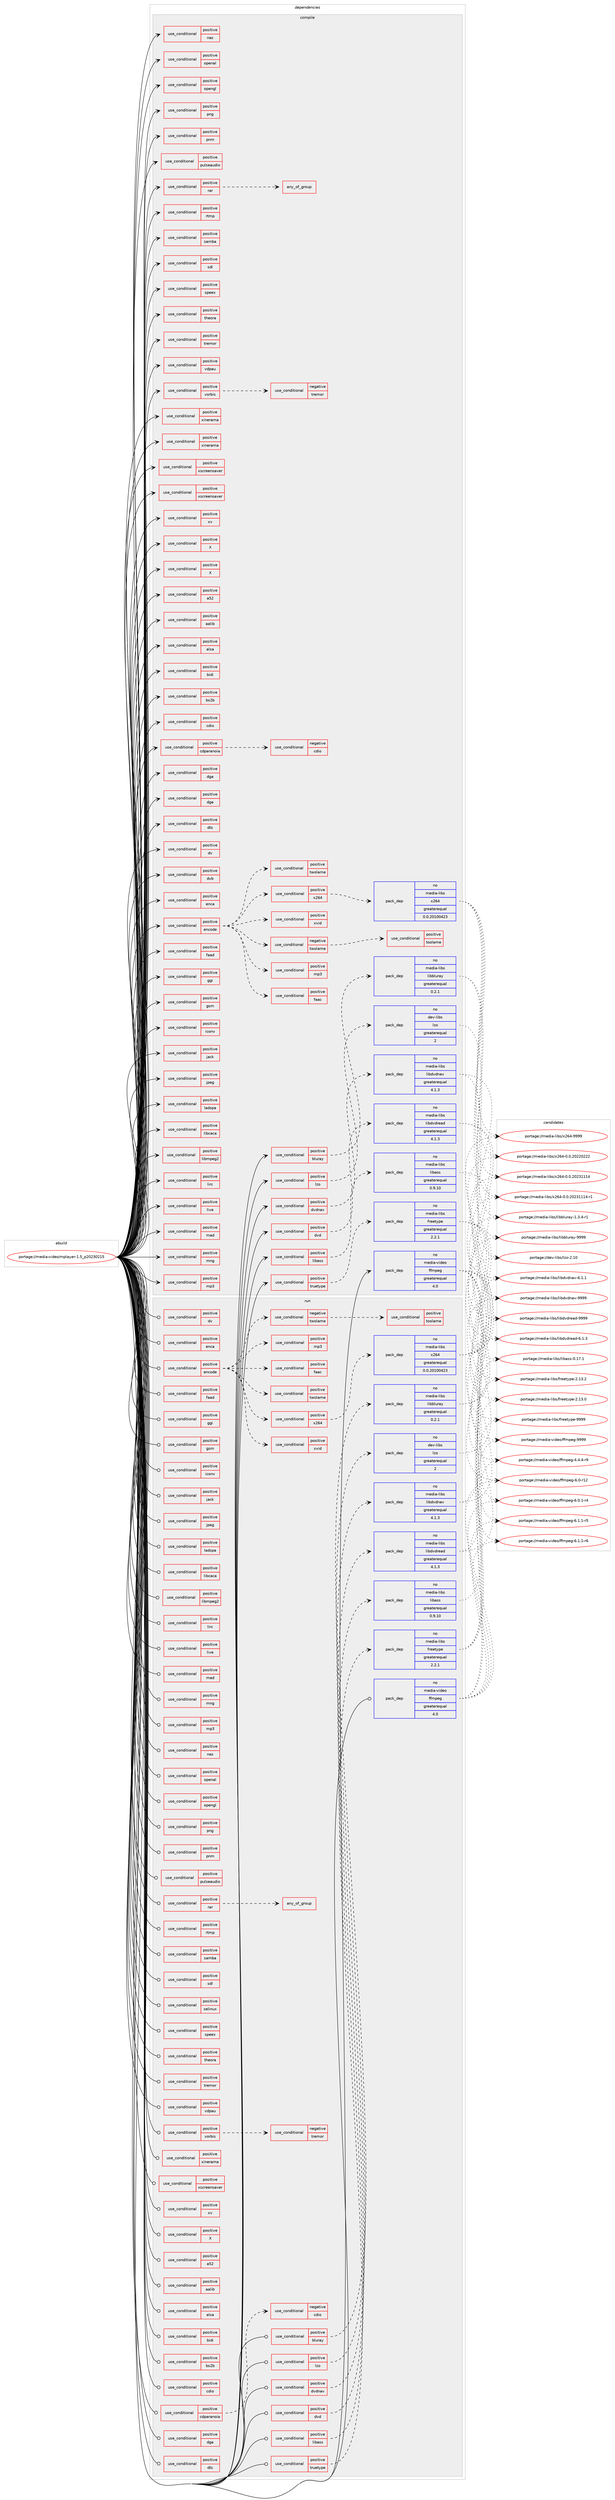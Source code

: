 digraph prolog {

# *************
# Graph options
# *************

newrank=true;
concentrate=true;
compound=true;
graph [rankdir=LR,fontname=Helvetica,fontsize=10,ranksep=1.5];#, ranksep=2.5, nodesep=0.2];
edge  [arrowhead=vee];
node  [fontname=Helvetica,fontsize=10];

# **********
# The ebuild
# **********

subgraph cluster_leftcol {
color=gray;
rank=same;
label=<<i>ebuild</i>>;
id [label="portage://media-video/mplayer-1.5_p20230215", color=red, width=4, href="../media-video/mplayer-1.5_p20230215.svg"];
}

# ****************
# The dependencies
# ****************

subgraph cluster_midcol {
color=gray;
label=<<i>dependencies</i>>;
subgraph cluster_compile {
fillcolor="#eeeeee";
style=filled;
label=<<i>compile</i>>;
subgraph cond82383 {
dependency170271 [label=<<TABLE BORDER="0" CELLBORDER="1" CELLSPACING="0" CELLPADDING="4"><TR><TD ROWSPAN="3" CELLPADDING="10">use_conditional</TD></TR><TR><TD>positive</TD></TR><TR><TD>X</TD></TR></TABLE>>, shape=none, color=red];
# *** BEGIN UNKNOWN DEPENDENCY TYPE (TODO) ***
# dependency170271 -> package_dependency(portage://media-video/mplayer-1.5_p20230215,install,no,x11-base,xorg-proto,none,[,,],[],[])
# *** END UNKNOWN DEPENDENCY TYPE (TODO) ***

}
id:e -> dependency170271:w [weight=20,style="solid",arrowhead="vee"];
subgraph cond82384 {
dependency170272 [label=<<TABLE BORDER="0" CELLBORDER="1" CELLSPACING="0" CELLPADDING="4"><TR><TD ROWSPAN="3" CELLPADDING="10">use_conditional</TD></TR><TR><TD>positive</TD></TR><TR><TD>X</TD></TR></TABLE>>, shape=none, color=red];
# *** BEGIN UNKNOWN DEPENDENCY TYPE (TODO) ***
# dependency170272 -> package_dependency(portage://media-video/mplayer-1.5_p20230215,install,no,x11-libs,libXext,none,[,,],[],[])
# *** END UNKNOWN DEPENDENCY TYPE (TODO) ***

# *** BEGIN UNKNOWN DEPENDENCY TYPE (TODO) ***
# dependency170272 -> package_dependency(portage://media-video/mplayer-1.5_p20230215,install,no,x11-libs,libXxf86vm,none,[,,],[],[])
# *** END UNKNOWN DEPENDENCY TYPE (TODO) ***

}
id:e -> dependency170272:w [weight=20,style="solid",arrowhead="vee"];
subgraph cond82385 {
dependency170273 [label=<<TABLE BORDER="0" CELLBORDER="1" CELLSPACING="0" CELLPADDING="4"><TR><TD ROWSPAN="3" CELLPADDING="10">use_conditional</TD></TR><TR><TD>positive</TD></TR><TR><TD>a52</TD></TR></TABLE>>, shape=none, color=red];
# *** BEGIN UNKNOWN DEPENDENCY TYPE (TODO) ***
# dependency170273 -> package_dependency(portage://media-video/mplayer-1.5_p20230215,install,no,media-libs,a52dec,none,[,,],[],[])
# *** END UNKNOWN DEPENDENCY TYPE (TODO) ***

}
id:e -> dependency170273:w [weight=20,style="solid",arrowhead="vee"];
subgraph cond82386 {
dependency170274 [label=<<TABLE BORDER="0" CELLBORDER="1" CELLSPACING="0" CELLPADDING="4"><TR><TD ROWSPAN="3" CELLPADDING="10">use_conditional</TD></TR><TR><TD>positive</TD></TR><TR><TD>aalib</TD></TR></TABLE>>, shape=none, color=red];
# *** BEGIN UNKNOWN DEPENDENCY TYPE (TODO) ***
# dependency170274 -> package_dependency(portage://media-video/mplayer-1.5_p20230215,install,no,media-libs,aalib,none,[,,],[],[])
# *** END UNKNOWN DEPENDENCY TYPE (TODO) ***

}
id:e -> dependency170274:w [weight=20,style="solid",arrowhead="vee"];
subgraph cond82387 {
dependency170275 [label=<<TABLE BORDER="0" CELLBORDER="1" CELLSPACING="0" CELLPADDING="4"><TR><TD ROWSPAN="3" CELLPADDING="10">use_conditional</TD></TR><TR><TD>positive</TD></TR><TR><TD>alsa</TD></TR></TABLE>>, shape=none, color=red];
# *** BEGIN UNKNOWN DEPENDENCY TYPE (TODO) ***
# dependency170275 -> package_dependency(portage://media-video/mplayer-1.5_p20230215,install,no,media-libs,alsa-lib,none,[,,],[],[])
# *** END UNKNOWN DEPENDENCY TYPE (TODO) ***

}
id:e -> dependency170275:w [weight=20,style="solid",arrowhead="vee"];
subgraph cond82388 {
dependency170276 [label=<<TABLE BORDER="0" CELLBORDER="1" CELLSPACING="0" CELLPADDING="4"><TR><TD ROWSPAN="3" CELLPADDING="10">use_conditional</TD></TR><TR><TD>positive</TD></TR><TR><TD>bidi</TD></TR></TABLE>>, shape=none, color=red];
# *** BEGIN UNKNOWN DEPENDENCY TYPE (TODO) ***
# dependency170276 -> package_dependency(portage://media-video/mplayer-1.5_p20230215,install,no,dev-libs,fribidi,none,[,,],[],[])
# *** END UNKNOWN DEPENDENCY TYPE (TODO) ***

}
id:e -> dependency170276:w [weight=20,style="solid",arrowhead="vee"];
subgraph cond82389 {
dependency170277 [label=<<TABLE BORDER="0" CELLBORDER="1" CELLSPACING="0" CELLPADDING="4"><TR><TD ROWSPAN="3" CELLPADDING="10">use_conditional</TD></TR><TR><TD>positive</TD></TR><TR><TD>bluray</TD></TR></TABLE>>, shape=none, color=red];
subgraph pack85424 {
dependency170278 [label=<<TABLE BORDER="0" CELLBORDER="1" CELLSPACING="0" CELLPADDING="4" WIDTH="220"><TR><TD ROWSPAN="6" CELLPADDING="30">pack_dep</TD></TR><TR><TD WIDTH="110">no</TD></TR><TR><TD>media-libs</TD></TR><TR><TD>libbluray</TD></TR><TR><TD>greaterequal</TD></TR><TR><TD>0.2.1</TD></TR></TABLE>>, shape=none, color=blue];
}
dependency170277:e -> dependency170278:w [weight=20,style="dashed",arrowhead="vee"];
}
id:e -> dependency170277:w [weight=20,style="solid",arrowhead="vee"];
subgraph cond82390 {
dependency170279 [label=<<TABLE BORDER="0" CELLBORDER="1" CELLSPACING="0" CELLPADDING="4"><TR><TD ROWSPAN="3" CELLPADDING="10">use_conditional</TD></TR><TR><TD>positive</TD></TR><TR><TD>bs2b</TD></TR></TABLE>>, shape=none, color=red];
# *** BEGIN UNKNOWN DEPENDENCY TYPE (TODO) ***
# dependency170279 -> package_dependency(portage://media-video/mplayer-1.5_p20230215,install,no,media-libs,libbs2b,none,[,,],[],[])
# *** END UNKNOWN DEPENDENCY TYPE (TODO) ***

}
id:e -> dependency170279:w [weight=20,style="solid",arrowhead="vee"];
subgraph cond82391 {
dependency170280 [label=<<TABLE BORDER="0" CELLBORDER="1" CELLSPACING="0" CELLPADDING="4"><TR><TD ROWSPAN="3" CELLPADDING="10">use_conditional</TD></TR><TR><TD>positive</TD></TR><TR><TD>cdio</TD></TR></TABLE>>, shape=none, color=red];
# *** BEGIN UNKNOWN DEPENDENCY TYPE (TODO) ***
# dependency170280 -> package_dependency(portage://media-video/mplayer-1.5_p20230215,install,no,dev-libs,libcdio,none,[,,],any_same_slot,[])
# *** END UNKNOWN DEPENDENCY TYPE (TODO) ***

# *** BEGIN UNKNOWN DEPENDENCY TYPE (TODO) ***
# dependency170280 -> package_dependency(portage://media-video/mplayer-1.5_p20230215,install,no,dev-libs,libcdio-paranoia,none,[,,],[],[])
# *** END UNKNOWN DEPENDENCY TYPE (TODO) ***

}
id:e -> dependency170280:w [weight=20,style="solid",arrowhead="vee"];
subgraph cond82392 {
dependency170281 [label=<<TABLE BORDER="0" CELLBORDER="1" CELLSPACING="0" CELLPADDING="4"><TR><TD ROWSPAN="3" CELLPADDING="10">use_conditional</TD></TR><TR><TD>positive</TD></TR><TR><TD>cdparanoia</TD></TR></TABLE>>, shape=none, color=red];
subgraph cond82393 {
dependency170282 [label=<<TABLE BORDER="0" CELLBORDER="1" CELLSPACING="0" CELLPADDING="4"><TR><TD ROWSPAN="3" CELLPADDING="10">use_conditional</TD></TR><TR><TD>negative</TD></TR><TR><TD>cdio</TD></TR></TABLE>>, shape=none, color=red];
# *** BEGIN UNKNOWN DEPENDENCY TYPE (TODO) ***
# dependency170282 -> package_dependency(portage://media-video/mplayer-1.5_p20230215,install,no,media-sound,cdparanoia,none,[,,],[],[])
# *** END UNKNOWN DEPENDENCY TYPE (TODO) ***

}
dependency170281:e -> dependency170282:w [weight=20,style="dashed",arrowhead="vee"];
}
id:e -> dependency170281:w [weight=20,style="solid",arrowhead="vee"];
subgraph cond82394 {
dependency170283 [label=<<TABLE BORDER="0" CELLBORDER="1" CELLSPACING="0" CELLPADDING="4"><TR><TD ROWSPAN="3" CELLPADDING="10">use_conditional</TD></TR><TR><TD>positive</TD></TR><TR><TD>dga</TD></TR></TABLE>>, shape=none, color=red];
# *** BEGIN UNKNOWN DEPENDENCY TYPE (TODO) ***
# dependency170283 -> package_dependency(portage://media-video/mplayer-1.5_p20230215,install,no,x11-base,xorg-proto,none,[,,],[],[])
# *** END UNKNOWN DEPENDENCY TYPE (TODO) ***

}
id:e -> dependency170283:w [weight=20,style="solid",arrowhead="vee"];
subgraph cond82395 {
dependency170284 [label=<<TABLE BORDER="0" CELLBORDER="1" CELLSPACING="0" CELLPADDING="4"><TR><TD ROWSPAN="3" CELLPADDING="10">use_conditional</TD></TR><TR><TD>positive</TD></TR><TR><TD>dga</TD></TR></TABLE>>, shape=none, color=red];
# *** BEGIN UNKNOWN DEPENDENCY TYPE (TODO) ***
# dependency170284 -> package_dependency(portage://media-video/mplayer-1.5_p20230215,install,no,x11-libs,libXxf86dga,none,[,,],[],[])
# *** END UNKNOWN DEPENDENCY TYPE (TODO) ***

}
id:e -> dependency170284:w [weight=20,style="solid",arrowhead="vee"];
subgraph cond82396 {
dependency170285 [label=<<TABLE BORDER="0" CELLBORDER="1" CELLSPACING="0" CELLPADDING="4"><TR><TD ROWSPAN="3" CELLPADDING="10">use_conditional</TD></TR><TR><TD>positive</TD></TR><TR><TD>dts</TD></TR></TABLE>>, shape=none, color=red];
# *** BEGIN UNKNOWN DEPENDENCY TYPE (TODO) ***
# dependency170285 -> package_dependency(portage://media-video/mplayer-1.5_p20230215,install,no,media-libs,libdca,none,[,,],[],[])
# *** END UNKNOWN DEPENDENCY TYPE (TODO) ***

}
id:e -> dependency170285:w [weight=20,style="solid",arrowhead="vee"];
subgraph cond82397 {
dependency170286 [label=<<TABLE BORDER="0" CELLBORDER="1" CELLSPACING="0" CELLPADDING="4"><TR><TD ROWSPAN="3" CELLPADDING="10">use_conditional</TD></TR><TR><TD>positive</TD></TR><TR><TD>dv</TD></TR></TABLE>>, shape=none, color=red];
# *** BEGIN UNKNOWN DEPENDENCY TYPE (TODO) ***
# dependency170286 -> package_dependency(portage://media-video/mplayer-1.5_p20230215,install,no,media-libs,libdv,none,[,,],[],[])
# *** END UNKNOWN DEPENDENCY TYPE (TODO) ***

}
id:e -> dependency170286:w [weight=20,style="solid",arrowhead="vee"];
subgraph cond82398 {
dependency170287 [label=<<TABLE BORDER="0" CELLBORDER="1" CELLSPACING="0" CELLPADDING="4"><TR><TD ROWSPAN="3" CELLPADDING="10">use_conditional</TD></TR><TR><TD>positive</TD></TR><TR><TD>dvb</TD></TR></TABLE>>, shape=none, color=red];
# *** BEGIN UNKNOWN DEPENDENCY TYPE (TODO) ***
# dependency170287 -> package_dependency(portage://media-video/mplayer-1.5_p20230215,install,no,sys-kernel,linux-headers,none,[,,],[],[])
# *** END UNKNOWN DEPENDENCY TYPE (TODO) ***

}
id:e -> dependency170287:w [weight=20,style="solid",arrowhead="vee"];
subgraph cond82399 {
dependency170288 [label=<<TABLE BORDER="0" CELLBORDER="1" CELLSPACING="0" CELLPADDING="4"><TR><TD ROWSPAN="3" CELLPADDING="10">use_conditional</TD></TR><TR><TD>positive</TD></TR><TR><TD>dvd</TD></TR></TABLE>>, shape=none, color=red];
subgraph pack85425 {
dependency170289 [label=<<TABLE BORDER="0" CELLBORDER="1" CELLSPACING="0" CELLPADDING="4" WIDTH="220"><TR><TD ROWSPAN="6" CELLPADDING="30">pack_dep</TD></TR><TR><TD WIDTH="110">no</TD></TR><TR><TD>media-libs</TD></TR><TR><TD>libdvdread</TD></TR><TR><TD>greaterequal</TD></TR><TR><TD>4.1.3</TD></TR></TABLE>>, shape=none, color=blue];
}
dependency170288:e -> dependency170289:w [weight=20,style="dashed",arrowhead="vee"];
}
id:e -> dependency170288:w [weight=20,style="solid",arrowhead="vee"];
subgraph cond82400 {
dependency170290 [label=<<TABLE BORDER="0" CELLBORDER="1" CELLSPACING="0" CELLPADDING="4"><TR><TD ROWSPAN="3" CELLPADDING="10">use_conditional</TD></TR><TR><TD>positive</TD></TR><TR><TD>dvdnav</TD></TR></TABLE>>, shape=none, color=red];
subgraph pack85426 {
dependency170291 [label=<<TABLE BORDER="0" CELLBORDER="1" CELLSPACING="0" CELLPADDING="4" WIDTH="220"><TR><TD ROWSPAN="6" CELLPADDING="30">pack_dep</TD></TR><TR><TD WIDTH="110">no</TD></TR><TR><TD>media-libs</TD></TR><TR><TD>libdvdnav</TD></TR><TR><TD>greaterequal</TD></TR><TR><TD>4.1.3</TD></TR></TABLE>>, shape=none, color=blue];
}
dependency170290:e -> dependency170291:w [weight=20,style="dashed",arrowhead="vee"];
}
id:e -> dependency170290:w [weight=20,style="solid",arrowhead="vee"];
subgraph cond82401 {
dependency170292 [label=<<TABLE BORDER="0" CELLBORDER="1" CELLSPACING="0" CELLPADDING="4"><TR><TD ROWSPAN="3" CELLPADDING="10">use_conditional</TD></TR><TR><TD>positive</TD></TR><TR><TD>enca</TD></TR></TABLE>>, shape=none, color=red];
# *** BEGIN UNKNOWN DEPENDENCY TYPE (TODO) ***
# dependency170292 -> package_dependency(portage://media-video/mplayer-1.5_p20230215,install,no,app-i18n,enca,none,[,,],[],[])
# *** END UNKNOWN DEPENDENCY TYPE (TODO) ***

}
id:e -> dependency170292:w [weight=20,style="solid",arrowhead="vee"];
subgraph cond82402 {
dependency170293 [label=<<TABLE BORDER="0" CELLBORDER="1" CELLSPACING="0" CELLPADDING="4"><TR><TD ROWSPAN="3" CELLPADDING="10">use_conditional</TD></TR><TR><TD>positive</TD></TR><TR><TD>encode</TD></TR></TABLE>>, shape=none, color=red];
subgraph cond82403 {
dependency170294 [label=<<TABLE BORDER="0" CELLBORDER="1" CELLSPACING="0" CELLPADDING="4"><TR><TD ROWSPAN="3" CELLPADDING="10">use_conditional</TD></TR><TR><TD>negative</TD></TR><TR><TD>twolame</TD></TR></TABLE>>, shape=none, color=red];
subgraph cond82404 {
dependency170295 [label=<<TABLE BORDER="0" CELLBORDER="1" CELLSPACING="0" CELLPADDING="4"><TR><TD ROWSPAN="3" CELLPADDING="10">use_conditional</TD></TR><TR><TD>positive</TD></TR><TR><TD>toolame</TD></TR></TABLE>>, shape=none, color=red];
# *** BEGIN UNKNOWN DEPENDENCY TYPE (TODO) ***
# dependency170295 -> package_dependency(portage://media-video/mplayer-1.5_p20230215,install,no,media-sound,toolame,none,[,,],[],[])
# *** END UNKNOWN DEPENDENCY TYPE (TODO) ***

}
dependency170294:e -> dependency170295:w [weight=20,style="dashed",arrowhead="vee"];
}
dependency170293:e -> dependency170294:w [weight=20,style="dashed",arrowhead="vee"];
subgraph cond82405 {
dependency170296 [label=<<TABLE BORDER="0" CELLBORDER="1" CELLSPACING="0" CELLPADDING="4"><TR><TD ROWSPAN="3" CELLPADDING="10">use_conditional</TD></TR><TR><TD>positive</TD></TR><TR><TD>twolame</TD></TR></TABLE>>, shape=none, color=red];
# *** BEGIN UNKNOWN DEPENDENCY TYPE (TODO) ***
# dependency170296 -> package_dependency(portage://media-video/mplayer-1.5_p20230215,install,no,media-sound,twolame,none,[,,],[],[])
# *** END UNKNOWN DEPENDENCY TYPE (TODO) ***

}
dependency170293:e -> dependency170296:w [weight=20,style="dashed",arrowhead="vee"];
subgraph cond82406 {
dependency170297 [label=<<TABLE BORDER="0" CELLBORDER="1" CELLSPACING="0" CELLPADDING="4"><TR><TD ROWSPAN="3" CELLPADDING="10">use_conditional</TD></TR><TR><TD>positive</TD></TR><TR><TD>faac</TD></TR></TABLE>>, shape=none, color=red];
# *** BEGIN UNKNOWN DEPENDENCY TYPE (TODO) ***
# dependency170297 -> package_dependency(portage://media-video/mplayer-1.5_p20230215,install,no,media-libs,faac,none,[,,],[],[])
# *** END UNKNOWN DEPENDENCY TYPE (TODO) ***

}
dependency170293:e -> dependency170297:w [weight=20,style="dashed",arrowhead="vee"];
subgraph cond82407 {
dependency170298 [label=<<TABLE BORDER="0" CELLBORDER="1" CELLSPACING="0" CELLPADDING="4"><TR><TD ROWSPAN="3" CELLPADDING="10">use_conditional</TD></TR><TR><TD>positive</TD></TR><TR><TD>mp3</TD></TR></TABLE>>, shape=none, color=red];
# *** BEGIN UNKNOWN DEPENDENCY TYPE (TODO) ***
# dependency170298 -> package_dependency(portage://media-video/mplayer-1.5_p20230215,install,no,media-sound,lame,none,[,,],[],[])
# *** END UNKNOWN DEPENDENCY TYPE (TODO) ***

}
dependency170293:e -> dependency170298:w [weight=20,style="dashed",arrowhead="vee"];
subgraph cond82408 {
dependency170299 [label=<<TABLE BORDER="0" CELLBORDER="1" CELLSPACING="0" CELLPADDING="4"><TR><TD ROWSPAN="3" CELLPADDING="10">use_conditional</TD></TR><TR><TD>positive</TD></TR><TR><TD>x264</TD></TR></TABLE>>, shape=none, color=red];
subgraph pack85427 {
dependency170300 [label=<<TABLE BORDER="0" CELLBORDER="1" CELLSPACING="0" CELLPADDING="4" WIDTH="220"><TR><TD ROWSPAN="6" CELLPADDING="30">pack_dep</TD></TR><TR><TD WIDTH="110">no</TD></TR><TR><TD>media-libs</TD></TR><TR><TD>x264</TD></TR><TR><TD>greaterequal</TD></TR><TR><TD>0.0.20100423</TD></TR></TABLE>>, shape=none, color=blue];
}
dependency170299:e -> dependency170300:w [weight=20,style="dashed",arrowhead="vee"];
}
dependency170293:e -> dependency170299:w [weight=20,style="dashed",arrowhead="vee"];
subgraph cond82409 {
dependency170301 [label=<<TABLE BORDER="0" CELLBORDER="1" CELLSPACING="0" CELLPADDING="4"><TR><TD ROWSPAN="3" CELLPADDING="10">use_conditional</TD></TR><TR><TD>positive</TD></TR><TR><TD>xvid</TD></TR></TABLE>>, shape=none, color=red];
# *** BEGIN UNKNOWN DEPENDENCY TYPE (TODO) ***
# dependency170301 -> package_dependency(portage://media-video/mplayer-1.5_p20230215,install,no,media-libs,xvid,none,[,,],[],[])
# *** END UNKNOWN DEPENDENCY TYPE (TODO) ***

}
dependency170293:e -> dependency170301:w [weight=20,style="dashed",arrowhead="vee"];
}
id:e -> dependency170293:w [weight=20,style="solid",arrowhead="vee"];
subgraph cond82410 {
dependency170302 [label=<<TABLE BORDER="0" CELLBORDER="1" CELLSPACING="0" CELLPADDING="4"><TR><TD ROWSPAN="3" CELLPADDING="10">use_conditional</TD></TR><TR><TD>positive</TD></TR><TR><TD>faad</TD></TR></TABLE>>, shape=none, color=red];
# *** BEGIN UNKNOWN DEPENDENCY TYPE (TODO) ***
# dependency170302 -> package_dependency(portage://media-video/mplayer-1.5_p20230215,install,no,media-libs,faad2,none,[,,],[],[])
# *** END UNKNOWN DEPENDENCY TYPE (TODO) ***

}
id:e -> dependency170302:w [weight=20,style="solid",arrowhead="vee"];
subgraph cond82411 {
dependency170303 [label=<<TABLE BORDER="0" CELLBORDER="1" CELLSPACING="0" CELLPADDING="4"><TR><TD ROWSPAN="3" CELLPADDING="10">use_conditional</TD></TR><TR><TD>positive</TD></TR><TR><TD>ggi</TD></TR></TABLE>>, shape=none, color=red];
# *** BEGIN UNKNOWN DEPENDENCY TYPE (TODO) ***
# dependency170303 -> package_dependency(portage://media-video/mplayer-1.5_p20230215,install,no,media-libs,libggi,none,[,,],[],[])
# *** END UNKNOWN DEPENDENCY TYPE (TODO) ***

# *** BEGIN UNKNOWN DEPENDENCY TYPE (TODO) ***
# dependency170303 -> package_dependency(portage://media-video/mplayer-1.5_p20230215,install,no,media-libs,libggiwmh,none,[,,],[],[])
# *** END UNKNOWN DEPENDENCY TYPE (TODO) ***

}
id:e -> dependency170303:w [weight=20,style="solid",arrowhead="vee"];
subgraph cond82412 {
dependency170304 [label=<<TABLE BORDER="0" CELLBORDER="1" CELLSPACING="0" CELLPADDING="4"><TR><TD ROWSPAN="3" CELLPADDING="10">use_conditional</TD></TR><TR><TD>positive</TD></TR><TR><TD>gsm</TD></TR></TABLE>>, shape=none, color=red];
# *** BEGIN UNKNOWN DEPENDENCY TYPE (TODO) ***
# dependency170304 -> package_dependency(portage://media-video/mplayer-1.5_p20230215,install,no,media-sound,gsm,none,[,,],[],[])
# *** END UNKNOWN DEPENDENCY TYPE (TODO) ***

}
id:e -> dependency170304:w [weight=20,style="solid",arrowhead="vee"];
subgraph cond82413 {
dependency170305 [label=<<TABLE BORDER="0" CELLBORDER="1" CELLSPACING="0" CELLPADDING="4"><TR><TD ROWSPAN="3" CELLPADDING="10">use_conditional</TD></TR><TR><TD>positive</TD></TR><TR><TD>iconv</TD></TR></TABLE>>, shape=none, color=red];
# *** BEGIN UNKNOWN DEPENDENCY TYPE (TODO) ***
# dependency170305 -> package_dependency(portage://media-video/mplayer-1.5_p20230215,install,no,virtual,libiconv,none,[,,],[],[])
# *** END UNKNOWN DEPENDENCY TYPE (TODO) ***

}
id:e -> dependency170305:w [weight=20,style="solid",arrowhead="vee"];
subgraph cond82414 {
dependency170306 [label=<<TABLE BORDER="0" CELLBORDER="1" CELLSPACING="0" CELLPADDING="4"><TR><TD ROWSPAN="3" CELLPADDING="10">use_conditional</TD></TR><TR><TD>positive</TD></TR><TR><TD>jack</TD></TR></TABLE>>, shape=none, color=red];
# *** BEGIN UNKNOWN DEPENDENCY TYPE (TODO) ***
# dependency170306 -> package_dependency(portage://media-video/mplayer-1.5_p20230215,install,no,virtual,jack,none,[,,],[],[])
# *** END UNKNOWN DEPENDENCY TYPE (TODO) ***

}
id:e -> dependency170306:w [weight=20,style="solid",arrowhead="vee"];
subgraph cond82415 {
dependency170307 [label=<<TABLE BORDER="0" CELLBORDER="1" CELLSPACING="0" CELLPADDING="4"><TR><TD ROWSPAN="3" CELLPADDING="10">use_conditional</TD></TR><TR><TD>positive</TD></TR><TR><TD>jpeg</TD></TR></TABLE>>, shape=none, color=red];
# *** BEGIN UNKNOWN DEPENDENCY TYPE (TODO) ***
# dependency170307 -> package_dependency(portage://media-video/mplayer-1.5_p20230215,install,no,media-libs,libjpeg-turbo,none,[,,],any_same_slot,[])
# *** END UNKNOWN DEPENDENCY TYPE (TODO) ***

}
id:e -> dependency170307:w [weight=20,style="solid",arrowhead="vee"];
subgraph cond82416 {
dependency170308 [label=<<TABLE BORDER="0" CELLBORDER="1" CELLSPACING="0" CELLPADDING="4"><TR><TD ROWSPAN="3" CELLPADDING="10">use_conditional</TD></TR><TR><TD>positive</TD></TR><TR><TD>ladspa</TD></TR></TABLE>>, shape=none, color=red];
# *** BEGIN UNKNOWN DEPENDENCY TYPE (TODO) ***
# dependency170308 -> package_dependency(portage://media-video/mplayer-1.5_p20230215,install,no,media-libs,ladspa-sdk,none,[,,],[],[])
# *** END UNKNOWN DEPENDENCY TYPE (TODO) ***

}
id:e -> dependency170308:w [weight=20,style="solid",arrowhead="vee"];
subgraph cond82417 {
dependency170309 [label=<<TABLE BORDER="0" CELLBORDER="1" CELLSPACING="0" CELLPADDING="4"><TR><TD ROWSPAN="3" CELLPADDING="10">use_conditional</TD></TR><TR><TD>positive</TD></TR><TR><TD>libass</TD></TR></TABLE>>, shape=none, color=red];
subgraph pack85428 {
dependency170310 [label=<<TABLE BORDER="0" CELLBORDER="1" CELLSPACING="0" CELLPADDING="4" WIDTH="220"><TR><TD ROWSPAN="6" CELLPADDING="30">pack_dep</TD></TR><TR><TD WIDTH="110">no</TD></TR><TR><TD>media-libs</TD></TR><TR><TD>libass</TD></TR><TR><TD>greaterequal</TD></TR><TR><TD>0.9.10</TD></TR></TABLE>>, shape=none, color=blue];
}
dependency170309:e -> dependency170310:w [weight=20,style="dashed",arrowhead="vee"];
}
id:e -> dependency170309:w [weight=20,style="solid",arrowhead="vee"];
subgraph cond82418 {
dependency170311 [label=<<TABLE BORDER="0" CELLBORDER="1" CELLSPACING="0" CELLPADDING="4"><TR><TD ROWSPAN="3" CELLPADDING="10">use_conditional</TD></TR><TR><TD>positive</TD></TR><TR><TD>libcaca</TD></TR></TABLE>>, shape=none, color=red];
# *** BEGIN UNKNOWN DEPENDENCY TYPE (TODO) ***
# dependency170311 -> package_dependency(portage://media-video/mplayer-1.5_p20230215,install,no,media-libs,libcaca,none,[,,],[],[])
# *** END UNKNOWN DEPENDENCY TYPE (TODO) ***

}
id:e -> dependency170311:w [weight=20,style="solid",arrowhead="vee"];
subgraph cond82419 {
dependency170312 [label=<<TABLE BORDER="0" CELLBORDER="1" CELLSPACING="0" CELLPADDING="4"><TR><TD ROWSPAN="3" CELLPADDING="10">use_conditional</TD></TR><TR><TD>positive</TD></TR><TR><TD>libmpeg2</TD></TR></TABLE>>, shape=none, color=red];
# *** BEGIN UNKNOWN DEPENDENCY TYPE (TODO) ***
# dependency170312 -> package_dependency(portage://media-video/mplayer-1.5_p20230215,install,no,media-libs,libmpeg2,none,[,,],[],[])
# *** END UNKNOWN DEPENDENCY TYPE (TODO) ***

}
id:e -> dependency170312:w [weight=20,style="solid",arrowhead="vee"];
subgraph cond82420 {
dependency170313 [label=<<TABLE BORDER="0" CELLBORDER="1" CELLSPACING="0" CELLPADDING="4"><TR><TD ROWSPAN="3" CELLPADDING="10">use_conditional</TD></TR><TR><TD>positive</TD></TR><TR><TD>lirc</TD></TR></TABLE>>, shape=none, color=red];
# *** BEGIN UNKNOWN DEPENDENCY TYPE (TODO) ***
# dependency170313 -> package_dependency(portage://media-video/mplayer-1.5_p20230215,install,no,app-misc,lirc,none,[,,],[],[])
# *** END UNKNOWN DEPENDENCY TYPE (TODO) ***

}
id:e -> dependency170313:w [weight=20,style="solid",arrowhead="vee"];
subgraph cond82421 {
dependency170314 [label=<<TABLE BORDER="0" CELLBORDER="1" CELLSPACING="0" CELLPADDING="4"><TR><TD ROWSPAN="3" CELLPADDING="10">use_conditional</TD></TR><TR><TD>positive</TD></TR><TR><TD>live</TD></TR></TABLE>>, shape=none, color=red];
# *** BEGIN UNKNOWN DEPENDENCY TYPE (TODO) ***
# dependency170314 -> package_dependency(portage://media-video/mplayer-1.5_p20230215,install,no,media-plugins,live,none,[,,],[],[])
# *** END UNKNOWN DEPENDENCY TYPE (TODO) ***

}
id:e -> dependency170314:w [weight=20,style="solid",arrowhead="vee"];
subgraph cond82422 {
dependency170315 [label=<<TABLE BORDER="0" CELLBORDER="1" CELLSPACING="0" CELLPADDING="4"><TR><TD ROWSPAN="3" CELLPADDING="10">use_conditional</TD></TR><TR><TD>positive</TD></TR><TR><TD>lzo</TD></TR></TABLE>>, shape=none, color=red];
subgraph pack85429 {
dependency170316 [label=<<TABLE BORDER="0" CELLBORDER="1" CELLSPACING="0" CELLPADDING="4" WIDTH="220"><TR><TD ROWSPAN="6" CELLPADDING="30">pack_dep</TD></TR><TR><TD WIDTH="110">no</TD></TR><TR><TD>dev-libs</TD></TR><TR><TD>lzo</TD></TR><TR><TD>greaterequal</TD></TR><TR><TD>2</TD></TR></TABLE>>, shape=none, color=blue];
}
dependency170315:e -> dependency170316:w [weight=20,style="dashed",arrowhead="vee"];
}
id:e -> dependency170315:w [weight=20,style="solid",arrowhead="vee"];
subgraph cond82423 {
dependency170317 [label=<<TABLE BORDER="0" CELLBORDER="1" CELLSPACING="0" CELLPADDING="4"><TR><TD ROWSPAN="3" CELLPADDING="10">use_conditional</TD></TR><TR><TD>positive</TD></TR><TR><TD>mad</TD></TR></TABLE>>, shape=none, color=red];
# *** BEGIN UNKNOWN DEPENDENCY TYPE (TODO) ***
# dependency170317 -> package_dependency(portage://media-video/mplayer-1.5_p20230215,install,no,media-libs,libmad,none,[,,],[],[])
# *** END UNKNOWN DEPENDENCY TYPE (TODO) ***

}
id:e -> dependency170317:w [weight=20,style="solid",arrowhead="vee"];
subgraph cond82424 {
dependency170318 [label=<<TABLE BORDER="0" CELLBORDER="1" CELLSPACING="0" CELLPADDING="4"><TR><TD ROWSPAN="3" CELLPADDING="10">use_conditional</TD></TR><TR><TD>positive</TD></TR><TR><TD>mng</TD></TR></TABLE>>, shape=none, color=red];
# *** BEGIN UNKNOWN DEPENDENCY TYPE (TODO) ***
# dependency170318 -> package_dependency(portage://media-video/mplayer-1.5_p20230215,install,no,media-libs,libmng,none,[,,],any_same_slot,[])
# *** END UNKNOWN DEPENDENCY TYPE (TODO) ***

}
id:e -> dependency170318:w [weight=20,style="solid",arrowhead="vee"];
subgraph cond82425 {
dependency170319 [label=<<TABLE BORDER="0" CELLBORDER="1" CELLSPACING="0" CELLPADDING="4"><TR><TD ROWSPAN="3" CELLPADDING="10">use_conditional</TD></TR><TR><TD>positive</TD></TR><TR><TD>mp3</TD></TR></TABLE>>, shape=none, color=red];
# *** BEGIN UNKNOWN DEPENDENCY TYPE (TODO) ***
# dependency170319 -> package_dependency(portage://media-video/mplayer-1.5_p20230215,install,no,media-sound,mpg123,none,[,,],[],[])
# *** END UNKNOWN DEPENDENCY TYPE (TODO) ***

}
id:e -> dependency170319:w [weight=20,style="solid",arrowhead="vee"];
subgraph cond82426 {
dependency170320 [label=<<TABLE BORDER="0" CELLBORDER="1" CELLSPACING="0" CELLPADDING="4"><TR><TD ROWSPAN="3" CELLPADDING="10">use_conditional</TD></TR><TR><TD>positive</TD></TR><TR><TD>nas</TD></TR></TABLE>>, shape=none, color=red];
# *** BEGIN UNKNOWN DEPENDENCY TYPE (TODO) ***
# dependency170320 -> package_dependency(portage://media-video/mplayer-1.5_p20230215,install,no,media-libs,nas,none,[,,],[],[])
# *** END UNKNOWN DEPENDENCY TYPE (TODO) ***

}
id:e -> dependency170320:w [weight=20,style="solid",arrowhead="vee"];
subgraph cond82427 {
dependency170321 [label=<<TABLE BORDER="0" CELLBORDER="1" CELLSPACING="0" CELLPADDING="4"><TR><TD ROWSPAN="3" CELLPADDING="10">use_conditional</TD></TR><TR><TD>positive</TD></TR><TR><TD>openal</TD></TR></TABLE>>, shape=none, color=red];
# *** BEGIN UNKNOWN DEPENDENCY TYPE (TODO) ***
# dependency170321 -> package_dependency(portage://media-video/mplayer-1.5_p20230215,install,no,media-libs,openal,none,[,,],[],[])
# *** END UNKNOWN DEPENDENCY TYPE (TODO) ***

}
id:e -> dependency170321:w [weight=20,style="solid",arrowhead="vee"];
subgraph cond82428 {
dependency170322 [label=<<TABLE BORDER="0" CELLBORDER="1" CELLSPACING="0" CELLPADDING="4"><TR><TD ROWSPAN="3" CELLPADDING="10">use_conditional</TD></TR><TR><TD>positive</TD></TR><TR><TD>opengl</TD></TR></TABLE>>, shape=none, color=red];
# *** BEGIN UNKNOWN DEPENDENCY TYPE (TODO) ***
# dependency170322 -> package_dependency(portage://media-video/mplayer-1.5_p20230215,install,no,virtual,opengl,none,[,,],[],[])
# *** END UNKNOWN DEPENDENCY TYPE (TODO) ***

}
id:e -> dependency170322:w [weight=20,style="solid",arrowhead="vee"];
subgraph cond82429 {
dependency170323 [label=<<TABLE BORDER="0" CELLBORDER="1" CELLSPACING="0" CELLPADDING="4"><TR><TD ROWSPAN="3" CELLPADDING="10">use_conditional</TD></TR><TR><TD>positive</TD></TR><TR><TD>png</TD></TR></TABLE>>, shape=none, color=red];
# *** BEGIN UNKNOWN DEPENDENCY TYPE (TODO) ***
# dependency170323 -> package_dependency(portage://media-video/mplayer-1.5_p20230215,install,no,media-libs,libpng,none,[,,],any_same_slot,[])
# *** END UNKNOWN DEPENDENCY TYPE (TODO) ***

}
id:e -> dependency170323:w [weight=20,style="solid",arrowhead="vee"];
subgraph cond82430 {
dependency170324 [label=<<TABLE BORDER="0" CELLBORDER="1" CELLSPACING="0" CELLPADDING="4"><TR><TD ROWSPAN="3" CELLPADDING="10">use_conditional</TD></TR><TR><TD>positive</TD></TR><TR><TD>pnm</TD></TR></TABLE>>, shape=none, color=red];
# *** BEGIN UNKNOWN DEPENDENCY TYPE (TODO) ***
# dependency170324 -> package_dependency(portage://media-video/mplayer-1.5_p20230215,install,no,media-libs,netpbm,none,[,,],[],[])
# *** END UNKNOWN DEPENDENCY TYPE (TODO) ***

}
id:e -> dependency170324:w [weight=20,style="solid",arrowhead="vee"];
subgraph cond82431 {
dependency170325 [label=<<TABLE BORDER="0" CELLBORDER="1" CELLSPACING="0" CELLPADDING="4"><TR><TD ROWSPAN="3" CELLPADDING="10">use_conditional</TD></TR><TR><TD>positive</TD></TR><TR><TD>pulseaudio</TD></TR></TABLE>>, shape=none, color=red];
# *** BEGIN UNKNOWN DEPENDENCY TYPE (TODO) ***
# dependency170325 -> package_dependency(portage://media-video/mplayer-1.5_p20230215,install,no,media-sound,pulseaudio,none,[,,],[],[])
# *** END UNKNOWN DEPENDENCY TYPE (TODO) ***

}
id:e -> dependency170325:w [weight=20,style="solid",arrowhead="vee"];
subgraph cond82432 {
dependency170326 [label=<<TABLE BORDER="0" CELLBORDER="1" CELLSPACING="0" CELLPADDING="4"><TR><TD ROWSPAN="3" CELLPADDING="10">use_conditional</TD></TR><TR><TD>positive</TD></TR><TR><TD>rar</TD></TR></TABLE>>, shape=none, color=red];
subgraph any2300 {
dependency170327 [label=<<TABLE BORDER="0" CELLBORDER="1" CELLSPACING="0" CELLPADDING="4"><TR><TD CELLPADDING="10">any_of_group</TD></TR></TABLE>>, shape=none, color=red];# *** BEGIN UNKNOWN DEPENDENCY TYPE (TODO) ***
# dependency170327 -> package_dependency(portage://media-video/mplayer-1.5_p20230215,install,no,app-arch,unrar,none,[,,],[],[])
# *** END UNKNOWN DEPENDENCY TYPE (TODO) ***

# *** BEGIN UNKNOWN DEPENDENCY TYPE (TODO) ***
# dependency170327 -> package_dependency(portage://media-video/mplayer-1.5_p20230215,install,no,app-arch,rar,none,[,,],[],[])
# *** END UNKNOWN DEPENDENCY TYPE (TODO) ***

}
dependency170326:e -> dependency170327:w [weight=20,style="dashed",arrowhead="vee"];
}
id:e -> dependency170326:w [weight=20,style="solid",arrowhead="vee"];
subgraph cond82433 {
dependency170328 [label=<<TABLE BORDER="0" CELLBORDER="1" CELLSPACING="0" CELLPADDING="4"><TR><TD ROWSPAN="3" CELLPADDING="10">use_conditional</TD></TR><TR><TD>positive</TD></TR><TR><TD>rtmp</TD></TR></TABLE>>, shape=none, color=red];
# *** BEGIN UNKNOWN DEPENDENCY TYPE (TODO) ***
# dependency170328 -> package_dependency(portage://media-video/mplayer-1.5_p20230215,install,no,media-video,rtmpdump,none,[,,],[],[])
# *** END UNKNOWN DEPENDENCY TYPE (TODO) ***

}
id:e -> dependency170328:w [weight=20,style="solid",arrowhead="vee"];
subgraph cond82434 {
dependency170329 [label=<<TABLE BORDER="0" CELLBORDER="1" CELLSPACING="0" CELLPADDING="4"><TR><TD ROWSPAN="3" CELLPADDING="10">use_conditional</TD></TR><TR><TD>positive</TD></TR><TR><TD>samba</TD></TR></TABLE>>, shape=none, color=red];
# *** BEGIN UNKNOWN DEPENDENCY TYPE (TODO) ***
# dependency170329 -> package_dependency(portage://media-video/mplayer-1.5_p20230215,install,no,net-fs,samba,none,[,,],[],[])
# *** END UNKNOWN DEPENDENCY TYPE (TODO) ***

}
id:e -> dependency170329:w [weight=20,style="solid",arrowhead="vee"];
subgraph cond82435 {
dependency170330 [label=<<TABLE BORDER="0" CELLBORDER="1" CELLSPACING="0" CELLPADDING="4"><TR><TD ROWSPAN="3" CELLPADDING="10">use_conditional</TD></TR><TR><TD>positive</TD></TR><TR><TD>sdl</TD></TR></TABLE>>, shape=none, color=red];
# *** BEGIN UNKNOWN DEPENDENCY TYPE (TODO) ***
# dependency170330 -> package_dependency(portage://media-video/mplayer-1.5_p20230215,install,no,media-libs,libsdl,none,[,,],[],[])
# *** END UNKNOWN DEPENDENCY TYPE (TODO) ***

}
id:e -> dependency170330:w [weight=20,style="solid",arrowhead="vee"];
subgraph cond82436 {
dependency170331 [label=<<TABLE BORDER="0" CELLBORDER="1" CELLSPACING="0" CELLPADDING="4"><TR><TD ROWSPAN="3" CELLPADDING="10">use_conditional</TD></TR><TR><TD>positive</TD></TR><TR><TD>speex</TD></TR></TABLE>>, shape=none, color=red];
# *** BEGIN UNKNOWN DEPENDENCY TYPE (TODO) ***
# dependency170331 -> package_dependency(portage://media-video/mplayer-1.5_p20230215,install,no,media-libs,speex,none,[,,],[],[])
# *** END UNKNOWN DEPENDENCY TYPE (TODO) ***

}
id:e -> dependency170331:w [weight=20,style="solid",arrowhead="vee"];
subgraph cond82437 {
dependency170332 [label=<<TABLE BORDER="0" CELLBORDER="1" CELLSPACING="0" CELLPADDING="4"><TR><TD ROWSPAN="3" CELLPADDING="10">use_conditional</TD></TR><TR><TD>positive</TD></TR><TR><TD>theora</TD></TR></TABLE>>, shape=none, color=red];
# *** BEGIN UNKNOWN DEPENDENCY TYPE (TODO) ***
# dependency170332 -> package_dependency(portage://media-video/mplayer-1.5_p20230215,install,no,media-libs,libtheora,none,[,,],[],[use(optenable(encode),none)])
# *** END UNKNOWN DEPENDENCY TYPE (TODO) ***

}
id:e -> dependency170332:w [weight=20,style="solid",arrowhead="vee"];
subgraph cond82438 {
dependency170333 [label=<<TABLE BORDER="0" CELLBORDER="1" CELLSPACING="0" CELLPADDING="4"><TR><TD ROWSPAN="3" CELLPADDING="10">use_conditional</TD></TR><TR><TD>positive</TD></TR><TR><TD>tremor</TD></TR></TABLE>>, shape=none, color=red];
# *** BEGIN UNKNOWN DEPENDENCY TYPE (TODO) ***
# dependency170333 -> package_dependency(portage://media-video/mplayer-1.5_p20230215,install,no,media-libs,tremor,none,[,,],[],[])
# *** END UNKNOWN DEPENDENCY TYPE (TODO) ***

}
id:e -> dependency170333:w [weight=20,style="solid",arrowhead="vee"];
subgraph cond82439 {
dependency170334 [label=<<TABLE BORDER="0" CELLBORDER="1" CELLSPACING="0" CELLPADDING="4"><TR><TD ROWSPAN="3" CELLPADDING="10">use_conditional</TD></TR><TR><TD>positive</TD></TR><TR><TD>truetype</TD></TR></TABLE>>, shape=none, color=red];
# *** BEGIN UNKNOWN DEPENDENCY TYPE (TODO) ***
# dependency170334 -> package_dependency(portage://media-video/mplayer-1.5_p20230215,install,no,media-libs,fontconfig,none,[,,],[],[])
# *** END UNKNOWN DEPENDENCY TYPE (TODO) ***

subgraph pack85430 {
dependency170335 [label=<<TABLE BORDER="0" CELLBORDER="1" CELLSPACING="0" CELLPADDING="4" WIDTH="220"><TR><TD ROWSPAN="6" CELLPADDING="30">pack_dep</TD></TR><TR><TD WIDTH="110">no</TD></TR><TR><TD>media-libs</TD></TR><TR><TD>freetype</TD></TR><TR><TD>greaterequal</TD></TR><TR><TD>2.2.1</TD></TR></TABLE>>, shape=none, color=blue];
}
dependency170334:e -> dependency170335:w [weight=20,style="dashed",arrowhead="vee"];
# *** BEGIN UNKNOWN DEPENDENCY TYPE (TODO) ***
# dependency170334 -> package_dependency(portage://media-video/mplayer-1.5_p20230215,install,no,virtual,ttf-fonts,none,[,,],[],[])
# *** END UNKNOWN DEPENDENCY TYPE (TODO) ***

}
id:e -> dependency170334:w [weight=20,style="solid",arrowhead="vee"];
subgraph cond82440 {
dependency170336 [label=<<TABLE BORDER="0" CELLBORDER="1" CELLSPACING="0" CELLPADDING="4"><TR><TD ROWSPAN="3" CELLPADDING="10">use_conditional</TD></TR><TR><TD>positive</TD></TR><TR><TD>vdpau</TD></TR></TABLE>>, shape=none, color=red];
# *** BEGIN UNKNOWN DEPENDENCY TYPE (TODO) ***
# dependency170336 -> package_dependency(portage://media-video/mplayer-1.5_p20230215,install,no,x11-libs,libvdpau,none,[,,],[],[])
# *** END UNKNOWN DEPENDENCY TYPE (TODO) ***

}
id:e -> dependency170336:w [weight=20,style="solid",arrowhead="vee"];
subgraph cond82441 {
dependency170337 [label=<<TABLE BORDER="0" CELLBORDER="1" CELLSPACING="0" CELLPADDING="4"><TR><TD ROWSPAN="3" CELLPADDING="10">use_conditional</TD></TR><TR><TD>positive</TD></TR><TR><TD>vorbis</TD></TR></TABLE>>, shape=none, color=red];
subgraph cond82442 {
dependency170338 [label=<<TABLE BORDER="0" CELLBORDER="1" CELLSPACING="0" CELLPADDING="4"><TR><TD ROWSPAN="3" CELLPADDING="10">use_conditional</TD></TR><TR><TD>negative</TD></TR><TR><TD>tremor</TD></TR></TABLE>>, shape=none, color=red];
# *** BEGIN UNKNOWN DEPENDENCY TYPE (TODO) ***
# dependency170338 -> package_dependency(portage://media-video/mplayer-1.5_p20230215,install,no,media-libs,libvorbis,none,[,,],[],[])
# *** END UNKNOWN DEPENDENCY TYPE (TODO) ***

}
dependency170337:e -> dependency170338:w [weight=20,style="dashed",arrowhead="vee"];
}
id:e -> dependency170337:w [weight=20,style="solid",arrowhead="vee"];
subgraph cond82443 {
dependency170339 [label=<<TABLE BORDER="0" CELLBORDER="1" CELLSPACING="0" CELLPADDING="4"><TR><TD ROWSPAN="3" CELLPADDING="10">use_conditional</TD></TR><TR><TD>positive</TD></TR><TR><TD>xinerama</TD></TR></TABLE>>, shape=none, color=red];
# *** BEGIN UNKNOWN DEPENDENCY TYPE (TODO) ***
# dependency170339 -> package_dependency(portage://media-video/mplayer-1.5_p20230215,install,no,x11-base,xorg-proto,none,[,,],[],[])
# *** END UNKNOWN DEPENDENCY TYPE (TODO) ***

}
id:e -> dependency170339:w [weight=20,style="solid",arrowhead="vee"];
subgraph cond82444 {
dependency170340 [label=<<TABLE BORDER="0" CELLBORDER="1" CELLSPACING="0" CELLPADDING="4"><TR><TD ROWSPAN="3" CELLPADDING="10">use_conditional</TD></TR><TR><TD>positive</TD></TR><TR><TD>xinerama</TD></TR></TABLE>>, shape=none, color=red];
# *** BEGIN UNKNOWN DEPENDENCY TYPE (TODO) ***
# dependency170340 -> package_dependency(portage://media-video/mplayer-1.5_p20230215,install,no,x11-libs,libXinerama,none,[,,],[],[])
# *** END UNKNOWN DEPENDENCY TYPE (TODO) ***

}
id:e -> dependency170340:w [weight=20,style="solid",arrowhead="vee"];
subgraph cond82445 {
dependency170341 [label=<<TABLE BORDER="0" CELLBORDER="1" CELLSPACING="0" CELLPADDING="4"><TR><TD ROWSPAN="3" CELLPADDING="10">use_conditional</TD></TR><TR><TD>positive</TD></TR><TR><TD>xscreensaver</TD></TR></TABLE>>, shape=none, color=red];
# *** BEGIN UNKNOWN DEPENDENCY TYPE (TODO) ***
# dependency170341 -> package_dependency(portage://media-video/mplayer-1.5_p20230215,install,no,x11-base,xorg-proto,none,[,,],[],[])
# *** END UNKNOWN DEPENDENCY TYPE (TODO) ***

}
id:e -> dependency170341:w [weight=20,style="solid",arrowhead="vee"];
subgraph cond82446 {
dependency170342 [label=<<TABLE BORDER="0" CELLBORDER="1" CELLSPACING="0" CELLPADDING="4"><TR><TD ROWSPAN="3" CELLPADDING="10">use_conditional</TD></TR><TR><TD>positive</TD></TR><TR><TD>xscreensaver</TD></TR></TABLE>>, shape=none, color=red];
# *** BEGIN UNKNOWN DEPENDENCY TYPE (TODO) ***
# dependency170342 -> package_dependency(portage://media-video/mplayer-1.5_p20230215,install,no,x11-libs,libXScrnSaver,none,[,,],[],[])
# *** END UNKNOWN DEPENDENCY TYPE (TODO) ***

}
id:e -> dependency170342:w [weight=20,style="solid",arrowhead="vee"];
subgraph cond82447 {
dependency170343 [label=<<TABLE BORDER="0" CELLBORDER="1" CELLSPACING="0" CELLPADDING="4"><TR><TD ROWSPAN="3" CELLPADDING="10">use_conditional</TD></TR><TR><TD>positive</TD></TR><TR><TD>xv</TD></TR></TABLE>>, shape=none, color=red];
# *** BEGIN UNKNOWN DEPENDENCY TYPE (TODO) ***
# dependency170343 -> package_dependency(portage://media-video/mplayer-1.5_p20230215,install,no,x11-libs,libXv,none,[,,],[],[])
# *** END UNKNOWN DEPENDENCY TYPE (TODO) ***

}
id:e -> dependency170343:w [weight=20,style="solid",arrowhead="vee"];
# *** BEGIN UNKNOWN DEPENDENCY TYPE (TODO) ***
# id -> package_dependency(portage://media-video/mplayer-1.5_p20230215,install,no,app-arch,bzip2,none,[,,],[],[])
# *** END UNKNOWN DEPENDENCY TYPE (TODO) ***

subgraph pack85431 {
dependency170344 [label=<<TABLE BORDER="0" CELLBORDER="1" CELLSPACING="0" CELLPADDING="4" WIDTH="220"><TR><TD ROWSPAN="6" CELLPADDING="30">pack_dep</TD></TR><TR><TD WIDTH="110">no</TD></TR><TR><TD>media-video</TD></TR><TR><TD>ffmpeg</TD></TR><TR><TD>greaterequal</TD></TR><TR><TD>4.0</TD></TR></TABLE>>, shape=none, color=blue];
}
id:e -> dependency170344:w [weight=20,style="solid",arrowhead="vee"];
# *** BEGIN UNKNOWN DEPENDENCY TYPE (TODO) ***
# id -> package_dependency(portage://media-video/mplayer-1.5_p20230215,install,no,sys-libs,ncurses,none,[,,],any_same_slot,[])
# *** END UNKNOWN DEPENDENCY TYPE (TODO) ***

# *** BEGIN UNKNOWN DEPENDENCY TYPE (TODO) ***
# id -> package_dependency(portage://media-video/mplayer-1.5_p20230215,install,no,sys-libs,zlib,none,[,,],[],[])
# *** END UNKNOWN DEPENDENCY TYPE (TODO) ***

}
subgraph cluster_compileandrun {
fillcolor="#eeeeee";
style=filled;
label=<<i>compile and run</i>>;
}
subgraph cluster_run {
fillcolor="#eeeeee";
style=filled;
label=<<i>run</i>>;
subgraph cond82448 {
dependency170345 [label=<<TABLE BORDER="0" CELLBORDER="1" CELLSPACING="0" CELLPADDING="4"><TR><TD ROWSPAN="3" CELLPADDING="10">use_conditional</TD></TR><TR><TD>positive</TD></TR><TR><TD>X</TD></TR></TABLE>>, shape=none, color=red];
# *** BEGIN UNKNOWN DEPENDENCY TYPE (TODO) ***
# dependency170345 -> package_dependency(portage://media-video/mplayer-1.5_p20230215,run,no,x11-libs,libXext,none,[,,],[],[])
# *** END UNKNOWN DEPENDENCY TYPE (TODO) ***

# *** BEGIN UNKNOWN DEPENDENCY TYPE (TODO) ***
# dependency170345 -> package_dependency(portage://media-video/mplayer-1.5_p20230215,run,no,x11-libs,libXxf86vm,none,[,,],[],[])
# *** END UNKNOWN DEPENDENCY TYPE (TODO) ***

}
id:e -> dependency170345:w [weight=20,style="solid",arrowhead="odot"];
subgraph cond82449 {
dependency170346 [label=<<TABLE BORDER="0" CELLBORDER="1" CELLSPACING="0" CELLPADDING="4"><TR><TD ROWSPAN="3" CELLPADDING="10">use_conditional</TD></TR><TR><TD>positive</TD></TR><TR><TD>a52</TD></TR></TABLE>>, shape=none, color=red];
# *** BEGIN UNKNOWN DEPENDENCY TYPE (TODO) ***
# dependency170346 -> package_dependency(portage://media-video/mplayer-1.5_p20230215,run,no,media-libs,a52dec,none,[,,],[],[])
# *** END UNKNOWN DEPENDENCY TYPE (TODO) ***

}
id:e -> dependency170346:w [weight=20,style="solid",arrowhead="odot"];
subgraph cond82450 {
dependency170347 [label=<<TABLE BORDER="0" CELLBORDER="1" CELLSPACING="0" CELLPADDING="4"><TR><TD ROWSPAN="3" CELLPADDING="10">use_conditional</TD></TR><TR><TD>positive</TD></TR><TR><TD>aalib</TD></TR></TABLE>>, shape=none, color=red];
# *** BEGIN UNKNOWN DEPENDENCY TYPE (TODO) ***
# dependency170347 -> package_dependency(portage://media-video/mplayer-1.5_p20230215,run,no,media-libs,aalib,none,[,,],[],[])
# *** END UNKNOWN DEPENDENCY TYPE (TODO) ***

}
id:e -> dependency170347:w [weight=20,style="solid",arrowhead="odot"];
subgraph cond82451 {
dependency170348 [label=<<TABLE BORDER="0" CELLBORDER="1" CELLSPACING="0" CELLPADDING="4"><TR><TD ROWSPAN="3" CELLPADDING="10">use_conditional</TD></TR><TR><TD>positive</TD></TR><TR><TD>alsa</TD></TR></TABLE>>, shape=none, color=red];
# *** BEGIN UNKNOWN DEPENDENCY TYPE (TODO) ***
# dependency170348 -> package_dependency(portage://media-video/mplayer-1.5_p20230215,run,no,media-libs,alsa-lib,none,[,,],[],[])
# *** END UNKNOWN DEPENDENCY TYPE (TODO) ***

}
id:e -> dependency170348:w [weight=20,style="solid",arrowhead="odot"];
subgraph cond82452 {
dependency170349 [label=<<TABLE BORDER="0" CELLBORDER="1" CELLSPACING="0" CELLPADDING="4"><TR><TD ROWSPAN="3" CELLPADDING="10">use_conditional</TD></TR><TR><TD>positive</TD></TR><TR><TD>bidi</TD></TR></TABLE>>, shape=none, color=red];
# *** BEGIN UNKNOWN DEPENDENCY TYPE (TODO) ***
# dependency170349 -> package_dependency(portage://media-video/mplayer-1.5_p20230215,run,no,dev-libs,fribidi,none,[,,],[],[])
# *** END UNKNOWN DEPENDENCY TYPE (TODO) ***

}
id:e -> dependency170349:w [weight=20,style="solid",arrowhead="odot"];
subgraph cond82453 {
dependency170350 [label=<<TABLE BORDER="0" CELLBORDER="1" CELLSPACING="0" CELLPADDING="4"><TR><TD ROWSPAN="3" CELLPADDING="10">use_conditional</TD></TR><TR><TD>positive</TD></TR><TR><TD>bluray</TD></TR></TABLE>>, shape=none, color=red];
subgraph pack85432 {
dependency170351 [label=<<TABLE BORDER="0" CELLBORDER="1" CELLSPACING="0" CELLPADDING="4" WIDTH="220"><TR><TD ROWSPAN="6" CELLPADDING="30">pack_dep</TD></TR><TR><TD WIDTH="110">no</TD></TR><TR><TD>media-libs</TD></TR><TR><TD>libbluray</TD></TR><TR><TD>greaterequal</TD></TR><TR><TD>0.2.1</TD></TR></TABLE>>, shape=none, color=blue];
}
dependency170350:e -> dependency170351:w [weight=20,style="dashed",arrowhead="vee"];
}
id:e -> dependency170350:w [weight=20,style="solid",arrowhead="odot"];
subgraph cond82454 {
dependency170352 [label=<<TABLE BORDER="0" CELLBORDER="1" CELLSPACING="0" CELLPADDING="4"><TR><TD ROWSPAN="3" CELLPADDING="10">use_conditional</TD></TR><TR><TD>positive</TD></TR><TR><TD>bs2b</TD></TR></TABLE>>, shape=none, color=red];
# *** BEGIN UNKNOWN DEPENDENCY TYPE (TODO) ***
# dependency170352 -> package_dependency(portage://media-video/mplayer-1.5_p20230215,run,no,media-libs,libbs2b,none,[,,],[],[])
# *** END UNKNOWN DEPENDENCY TYPE (TODO) ***

}
id:e -> dependency170352:w [weight=20,style="solid",arrowhead="odot"];
subgraph cond82455 {
dependency170353 [label=<<TABLE BORDER="0" CELLBORDER="1" CELLSPACING="0" CELLPADDING="4"><TR><TD ROWSPAN="3" CELLPADDING="10">use_conditional</TD></TR><TR><TD>positive</TD></TR><TR><TD>cdio</TD></TR></TABLE>>, shape=none, color=red];
# *** BEGIN UNKNOWN DEPENDENCY TYPE (TODO) ***
# dependency170353 -> package_dependency(portage://media-video/mplayer-1.5_p20230215,run,no,dev-libs,libcdio,none,[,,],any_same_slot,[])
# *** END UNKNOWN DEPENDENCY TYPE (TODO) ***

# *** BEGIN UNKNOWN DEPENDENCY TYPE (TODO) ***
# dependency170353 -> package_dependency(portage://media-video/mplayer-1.5_p20230215,run,no,dev-libs,libcdio-paranoia,none,[,,],[],[])
# *** END UNKNOWN DEPENDENCY TYPE (TODO) ***

}
id:e -> dependency170353:w [weight=20,style="solid",arrowhead="odot"];
subgraph cond82456 {
dependency170354 [label=<<TABLE BORDER="0" CELLBORDER="1" CELLSPACING="0" CELLPADDING="4"><TR><TD ROWSPAN="3" CELLPADDING="10">use_conditional</TD></TR><TR><TD>positive</TD></TR><TR><TD>cdparanoia</TD></TR></TABLE>>, shape=none, color=red];
subgraph cond82457 {
dependency170355 [label=<<TABLE BORDER="0" CELLBORDER="1" CELLSPACING="0" CELLPADDING="4"><TR><TD ROWSPAN="3" CELLPADDING="10">use_conditional</TD></TR><TR><TD>negative</TD></TR><TR><TD>cdio</TD></TR></TABLE>>, shape=none, color=red];
# *** BEGIN UNKNOWN DEPENDENCY TYPE (TODO) ***
# dependency170355 -> package_dependency(portage://media-video/mplayer-1.5_p20230215,run,no,media-sound,cdparanoia,none,[,,],[],[])
# *** END UNKNOWN DEPENDENCY TYPE (TODO) ***

}
dependency170354:e -> dependency170355:w [weight=20,style="dashed",arrowhead="vee"];
}
id:e -> dependency170354:w [weight=20,style="solid",arrowhead="odot"];
subgraph cond82458 {
dependency170356 [label=<<TABLE BORDER="0" CELLBORDER="1" CELLSPACING="0" CELLPADDING="4"><TR><TD ROWSPAN="3" CELLPADDING="10">use_conditional</TD></TR><TR><TD>positive</TD></TR><TR><TD>dga</TD></TR></TABLE>>, shape=none, color=red];
# *** BEGIN UNKNOWN DEPENDENCY TYPE (TODO) ***
# dependency170356 -> package_dependency(portage://media-video/mplayer-1.5_p20230215,run,no,x11-libs,libXxf86dga,none,[,,],[],[])
# *** END UNKNOWN DEPENDENCY TYPE (TODO) ***

}
id:e -> dependency170356:w [weight=20,style="solid",arrowhead="odot"];
subgraph cond82459 {
dependency170357 [label=<<TABLE BORDER="0" CELLBORDER="1" CELLSPACING="0" CELLPADDING="4"><TR><TD ROWSPAN="3" CELLPADDING="10">use_conditional</TD></TR><TR><TD>positive</TD></TR><TR><TD>dts</TD></TR></TABLE>>, shape=none, color=red];
# *** BEGIN UNKNOWN DEPENDENCY TYPE (TODO) ***
# dependency170357 -> package_dependency(portage://media-video/mplayer-1.5_p20230215,run,no,media-libs,libdca,none,[,,],[],[])
# *** END UNKNOWN DEPENDENCY TYPE (TODO) ***

}
id:e -> dependency170357:w [weight=20,style="solid",arrowhead="odot"];
subgraph cond82460 {
dependency170358 [label=<<TABLE BORDER="0" CELLBORDER="1" CELLSPACING="0" CELLPADDING="4"><TR><TD ROWSPAN="3" CELLPADDING="10">use_conditional</TD></TR><TR><TD>positive</TD></TR><TR><TD>dv</TD></TR></TABLE>>, shape=none, color=red];
# *** BEGIN UNKNOWN DEPENDENCY TYPE (TODO) ***
# dependency170358 -> package_dependency(portage://media-video/mplayer-1.5_p20230215,run,no,media-libs,libdv,none,[,,],[],[])
# *** END UNKNOWN DEPENDENCY TYPE (TODO) ***

}
id:e -> dependency170358:w [weight=20,style="solid",arrowhead="odot"];
subgraph cond82461 {
dependency170359 [label=<<TABLE BORDER="0" CELLBORDER="1" CELLSPACING="0" CELLPADDING="4"><TR><TD ROWSPAN="3" CELLPADDING="10">use_conditional</TD></TR><TR><TD>positive</TD></TR><TR><TD>dvd</TD></TR></TABLE>>, shape=none, color=red];
subgraph pack85433 {
dependency170360 [label=<<TABLE BORDER="0" CELLBORDER="1" CELLSPACING="0" CELLPADDING="4" WIDTH="220"><TR><TD ROWSPAN="6" CELLPADDING="30">pack_dep</TD></TR><TR><TD WIDTH="110">no</TD></TR><TR><TD>media-libs</TD></TR><TR><TD>libdvdread</TD></TR><TR><TD>greaterequal</TD></TR><TR><TD>4.1.3</TD></TR></TABLE>>, shape=none, color=blue];
}
dependency170359:e -> dependency170360:w [weight=20,style="dashed",arrowhead="vee"];
}
id:e -> dependency170359:w [weight=20,style="solid",arrowhead="odot"];
subgraph cond82462 {
dependency170361 [label=<<TABLE BORDER="0" CELLBORDER="1" CELLSPACING="0" CELLPADDING="4"><TR><TD ROWSPAN="3" CELLPADDING="10">use_conditional</TD></TR><TR><TD>positive</TD></TR><TR><TD>dvdnav</TD></TR></TABLE>>, shape=none, color=red];
subgraph pack85434 {
dependency170362 [label=<<TABLE BORDER="0" CELLBORDER="1" CELLSPACING="0" CELLPADDING="4" WIDTH="220"><TR><TD ROWSPAN="6" CELLPADDING="30">pack_dep</TD></TR><TR><TD WIDTH="110">no</TD></TR><TR><TD>media-libs</TD></TR><TR><TD>libdvdnav</TD></TR><TR><TD>greaterequal</TD></TR><TR><TD>4.1.3</TD></TR></TABLE>>, shape=none, color=blue];
}
dependency170361:e -> dependency170362:w [weight=20,style="dashed",arrowhead="vee"];
}
id:e -> dependency170361:w [weight=20,style="solid",arrowhead="odot"];
subgraph cond82463 {
dependency170363 [label=<<TABLE BORDER="0" CELLBORDER="1" CELLSPACING="0" CELLPADDING="4"><TR><TD ROWSPAN="3" CELLPADDING="10">use_conditional</TD></TR><TR><TD>positive</TD></TR><TR><TD>enca</TD></TR></TABLE>>, shape=none, color=red];
# *** BEGIN UNKNOWN DEPENDENCY TYPE (TODO) ***
# dependency170363 -> package_dependency(portage://media-video/mplayer-1.5_p20230215,run,no,app-i18n,enca,none,[,,],[],[])
# *** END UNKNOWN DEPENDENCY TYPE (TODO) ***

}
id:e -> dependency170363:w [weight=20,style="solid",arrowhead="odot"];
subgraph cond82464 {
dependency170364 [label=<<TABLE BORDER="0" CELLBORDER="1" CELLSPACING="0" CELLPADDING="4"><TR><TD ROWSPAN="3" CELLPADDING="10">use_conditional</TD></TR><TR><TD>positive</TD></TR><TR><TD>encode</TD></TR></TABLE>>, shape=none, color=red];
subgraph cond82465 {
dependency170365 [label=<<TABLE BORDER="0" CELLBORDER="1" CELLSPACING="0" CELLPADDING="4"><TR><TD ROWSPAN="3" CELLPADDING="10">use_conditional</TD></TR><TR><TD>negative</TD></TR><TR><TD>twolame</TD></TR></TABLE>>, shape=none, color=red];
subgraph cond82466 {
dependency170366 [label=<<TABLE BORDER="0" CELLBORDER="1" CELLSPACING="0" CELLPADDING="4"><TR><TD ROWSPAN="3" CELLPADDING="10">use_conditional</TD></TR><TR><TD>positive</TD></TR><TR><TD>toolame</TD></TR></TABLE>>, shape=none, color=red];
# *** BEGIN UNKNOWN DEPENDENCY TYPE (TODO) ***
# dependency170366 -> package_dependency(portage://media-video/mplayer-1.5_p20230215,run,no,media-sound,toolame,none,[,,],[],[])
# *** END UNKNOWN DEPENDENCY TYPE (TODO) ***

}
dependency170365:e -> dependency170366:w [weight=20,style="dashed",arrowhead="vee"];
}
dependency170364:e -> dependency170365:w [weight=20,style="dashed",arrowhead="vee"];
subgraph cond82467 {
dependency170367 [label=<<TABLE BORDER="0" CELLBORDER="1" CELLSPACING="0" CELLPADDING="4"><TR><TD ROWSPAN="3" CELLPADDING="10">use_conditional</TD></TR><TR><TD>positive</TD></TR><TR><TD>twolame</TD></TR></TABLE>>, shape=none, color=red];
# *** BEGIN UNKNOWN DEPENDENCY TYPE (TODO) ***
# dependency170367 -> package_dependency(portage://media-video/mplayer-1.5_p20230215,run,no,media-sound,twolame,none,[,,],[],[])
# *** END UNKNOWN DEPENDENCY TYPE (TODO) ***

}
dependency170364:e -> dependency170367:w [weight=20,style="dashed",arrowhead="vee"];
subgraph cond82468 {
dependency170368 [label=<<TABLE BORDER="0" CELLBORDER="1" CELLSPACING="0" CELLPADDING="4"><TR><TD ROWSPAN="3" CELLPADDING="10">use_conditional</TD></TR><TR><TD>positive</TD></TR><TR><TD>faac</TD></TR></TABLE>>, shape=none, color=red];
# *** BEGIN UNKNOWN DEPENDENCY TYPE (TODO) ***
# dependency170368 -> package_dependency(portage://media-video/mplayer-1.5_p20230215,run,no,media-libs,faac,none,[,,],[],[])
# *** END UNKNOWN DEPENDENCY TYPE (TODO) ***

}
dependency170364:e -> dependency170368:w [weight=20,style="dashed",arrowhead="vee"];
subgraph cond82469 {
dependency170369 [label=<<TABLE BORDER="0" CELLBORDER="1" CELLSPACING="0" CELLPADDING="4"><TR><TD ROWSPAN="3" CELLPADDING="10">use_conditional</TD></TR><TR><TD>positive</TD></TR><TR><TD>mp3</TD></TR></TABLE>>, shape=none, color=red];
# *** BEGIN UNKNOWN DEPENDENCY TYPE (TODO) ***
# dependency170369 -> package_dependency(portage://media-video/mplayer-1.5_p20230215,run,no,media-sound,lame,none,[,,],[],[])
# *** END UNKNOWN DEPENDENCY TYPE (TODO) ***

}
dependency170364:e -> dependency170369:w [weight=20,style="dashed",arrowhead="vee"];
subgraph cond82470 {
dependency170370 [label=<<TABLE BORDER="0" CELLBORDER="1" CELLSPACING="0" CELLPADDING="4"><TR><TD ROWSPAN="3" CELLPADDING="10">use_conditional</TD></TR><TR><TD>positive</TD></TR><TR><TD>x264</TD></TR></TABLE>>, shape=none, color=red];
subgraph pack85435 {
dependency170371 [label=<<TABLE BORDER="0" CELLBORDER="1" CELLSPACING="0" CELLPADDING="4" WIDTH="220"><TR><TD ROWSPAN="6" CELLPADDING="30">pack_dep</TD></TR><TR><TD WIDTH="110">no</TD></TR><TR><TD>media-libs</TD></TR><TR><TD>x264</TD></TR><TR><TD>greaterequal</TD></TR><TR><TD>0.0.20100423</TD></TR></TABLE>>, shape=none, color=blue];
}
dependency170370:e -> dependency170371:w [weight=20,style="dashed",arrowhead="vee"];
}
dependency170364:e -> dependency170370:w [weight=20,style="dashed",arrowhead="vee"];
subgraph cond82471 {
dependency170372 [label=<<TABLE BORDER="0" CELLBORDER="1" CELLSPACING="0" CELLPADDING="4"><TR><TD ROWSPAN="3" CELLPADDING="10">use_conditional</TD></TR><TR><TD>positive</TD></TR><TR><TD>xvid</TD></TR></TABLE>>, shape=none, color=red];
# *** BEGIN UNKNOWN DEPENDENCY TYPE (TODO) ***
# dependency170372 -> package_dependency(portage://media-video/mplayer-1.5_p20230215,run,no,media-libs,xvid,none,[,,],[],[])
# *** END UNKNOWN DEPENDENCY TYPE (TODO) ***

}
dependency170364:e -> dependency170372:w [weight=20,style="dashed",arrowhead="vee"];
}
id:e -> dependency170364:w [weight=20,style="solid",arrowhead="odot"];
subgraph cond82472 {
dependency170373 [label=<<TABLE BORDER="0" CELLBORDER="1" CELLSPACING="0" CELLPADDING="4"><TR><TD ROWSPAN="3" CELLPADDING="10">use_conditional</TD></TR><TR><TD>positive</TD></TR><TR><TD>faad</TD></TR></TABLE>>, shape=none, color=red];
# *** BEGIN UNKNOWN DEPENDENCY TYPE (TODO) ***
# dependency170373 -> package_dependency(portage://media-video/mplayer-1.5_p20230215,run,no,media-libs,faad2,none,[,,],[],[])
# *** END UNKNOWN DEPENDENCY TYPE (TODO) ***

}
id:e -> dependency170373:w [weight=20,style="solid",arrowhead="odot"];
subgraph cond82473 {
dependency170374 [label=<<TABLE BORDER="0" CELLBORDER="1" CELLSPACING="0" CELLPADDING="4"><TR><TD ROWSPAN="3" CELLPADDING="10">use_conditional</TD></TR><TR><TD>positive</TD></TR><TR><TD>ggi</TD></TR></TABLE>>, shape=none, color=red];
# *** BEGIN UNKNOWN DEPENDENCY TYPE (TODO) ***
# dependency170374 -> package_dependency(portage://media-video/mplayer-1.5_p20230215,run,no,media-libs,libggi,none,[,,],[],[])
# *** END UNKNOWN DEPENDENCY TYPE (TODO) ***

# *** BEGIN UNKNOWN DEPENDENCY TYPE (TODO) ***
# dependency170374 -> package_dependency(portage://media-video/mplayer-1.5_p20230215,run,no,media-libs,libggiwmh,none,[,,],[],[])
# *** END UNKNOWN DEPENDENCY TYPE (TODO) ***

}
id:e -> dependency170374:w [weight=20,style="solid",arrowhead="odot"];
subgraph cond82474 {
dependency170375 [label=<<TABLE BORDER="0" CELLBORDER="1" CELLSPACING="0" CELLPADDING="4"><TR><TD ROWSPAN="3" CELLPADDING="10">use_conditional</TD></TR><TR><TD>positive</TD></TR><TR><TD>gsm</TD></TR></TABLE>>, shape=none, color=red];
# *** BEGIN UNKNOWN DEPENDENCY TYPE (TODO) ***
# dependency170375 -> package_dependency(portage://media-video/mplayer-1.5_p20230215,run,no,media-sound,gsm,none,[,,],[],[])
# *** END UNKNOWN DEPENDENCY TYPE (TODO) ***

}
id:e -> dependency170375:w [weight=20,style="solid",arrowhead="odot"];
subgraph cond82475 {
dependency170376 [label=<<TABLE BORDER="0" CELLBORDER="1" CELLSPACING="0" CELLPADDING="4"><TR><TD ROWSPAN="3" CELLPADDING="10">use_conditional</TD></TR><TR><TD>positive</TD></TR><TR><TD>iconv</TD></TR></TABLE>>, shape=none, color=red];
# *** BEGIN UNKNOWN DEPENDENCY TYPE (TODO) ***
# dependency170376 -> package_dependency(portage://media-video/mplayer-1.5_p20230215,run,no,virtual,libiconv,none,[,,],[],[])
# *** END UNKNOWN DEPENDENCY TYPE (TODO) ***

}
id:e -> dependency170376:w [weight=20,style="solid",arrowhead="odot"];
subgraph cond82476 {
dependency170377 [label=<<TABLE BORDER="0" CELLBORDER="1" CELLSPACING="0" CELLPADDING="4"><TR><TD ROWSPAN="3" CELLPADDING="10">use_conditional</TD></TR><TR><TD>positive</TD></TR><TR><TD>jack</TD></TR></TABLE>>, shape=none, color=red];
# *** BEGIN UNKNOWN DEPENDENCY TYPE (TODO) ***
# dependency170377 -> package_dependency(portage://media-video/mplayer-1.5_p20230215,run,no,virtual,jack,none,[,,],[],[])
# *** END UNKNOWN DEPENDENCY TYPE (TODO) ***

}
id:e -> dependency170377:w [weight=20,style="solid",arrowhead="odot"];
subgraph cond82477 {
dependency170378 [label=<<TABLE BORDER="0" CELLBORDER="1" CELLSPACING="0" CELLPADDING="4"><TR><TD ROWSPAN="3" CELLPADDING="10">use_conditional</TD></TR><TR><TD>positive</TD></TR><TR><TD>jpeg</TD></TR></TABLE>>, shape=none, color=red];
# *** BEGIN UNKNOWN DEPENDENCY TYPE (TODO) ***
# dependency170378 -> package_dependency(portage://media-video/mplayer-1.5_p20230215,run,no,media-libs,libjpeg-turbo,none,[,,],any_same_slot,[])
# *** END UNKNOWN DEPENDENCY TYPE (TODO) ***

}
id:e -> dependency170378:w [weight=20,style="solid",arrowhead="odot"];
subgraph cond82478 {
dependency170379 [label=<<TABLE BORDER="0" CELLBORDER="1" CELLSPACING="0" CELLPADDING="4"><TR><TD ROWSPAN="3" CELLPADDING="10">use_conditional</TD></TR><TR><TD>positive</TD></TR><TR><TD>ladspa</TD></TR></TABLE>>, shape=none, color=red];
# *** BEGIN UNKNOWN DEPENDENCY TYPE (TODO) ***
# dependency170379 -> package_dependency(portage://media-video/mplayer-1.5_p20230215,run,no,media-libs,ladspa-sdk,none,[,,],[],[])
# *** END UNKNOWN DEPENDENCY TYPE (TODO) ***

}
id:e -> dependency170379:w [weight=20,style="solid",arrowhead="odot"];
subgraph cond82479 {
dependency170380 [label=<<TABLE BORDER="0" CELLBORDER="1" CELLSPACING="0" CELLPADDING="4"><TR><TD ROWSPAN="3" CELLPADDING="10">use_conditional</TD></TR><TR><TD>positive</TD></TR><TR><TD>libass</TD></TR></TABLE>>, shape=none, color=red];
subgraph pack85436 {
dependency170381 [label=<<TABLE BORDER="0" CELLBORDER="1" CELLSPACING="0" CELLPADDING="4" WIDTH="220"><TR><TD ROWSPAN="6" CELLPADDING="30">pack_dep</TD></TR><TR><TD WIDTH="110">no</TD></TR><TR><TD>media-libs</TD></TR><TR><TD>libass</TD></TR><TR><TD>greaterequal</TD></TR><TR><TD>0.9.10</TD></TR></TABLE>>, shape=none, color=blue];
}
dependency170380:e -> dependency170381:w [weight=20,style="dashed",arrowhead="vee"];
}
id:e -> dependency170380:w [weight=20,style="solid",arrowhead="odot"];
subgraph cond82480 {
dependency170382 [label=<<TABLE BORDER="0" CELLBORDER="1" CELLSPACING="0" CELLPADDING="4"><TR><TD ROWSPAN="3" CELLPADDING="10">use_conditional</TD></TR><TR><TD>positive</TD></TR><TR><TD>libcaca</TD></TR></TABLE>>, shape=none, color=red];
# *** BEGIN UNKNOWN DEPENDENCY TYPE (TODO) ***
# dependency170382 -> package_dependency(portage://media-video/mplayer-1.5_p20230215,run,no,media-libs,libcaca,none,[,,],[],[])
# *** END UNKNOWN DEPENDENCY TYPE (TODO) ***

}
id:e -> dependency170382:w [weight=20,style="solid",arrowhead="odot"];
subgraph cond82481 {
dependency170383 [label=<<TABLE BORDER="0" CELLBORDER="1" CELLSPACING="0" CELLPADDING="4"><TR><TD ROWSPAN="3" CELLPADDING="10">use_conditional</TD></TR><TR><TD>positive</TD></TR><TR><TD>libmpeg2</TD></TR></TABLE>>, shape=none, color=red];
# *** BEGIN UNKNOWN DEPENDENCY TYPE (TODO) ***
# dependency170383 -> package_dependency(portage://media-video/mplayer-1.5_p20230215,run,no,media-libs,libmpeg2,none,[,,],[],[])
# *** END UNKNOWN DEPENDENCY TYPE (TODO) ***

}
id:e -> dependency170383:w [weight=20,style="solid",arrowhead="odot"];
subgraph cond82482 {
dependency170384 [label=<<TABLE BORDER="0" CELLBORDER="1" CELLSPACING="0" CELLPADDING="4"><TR><TD ROWSPAN="3" CELLPADDING="10">use_conditional</TD></TR><TR><TD>positive</TD></TR><TR><TD>lirc</TD></TR></TABLE>>, shape=none, color=red];
# *** BEGIN UNKNOWN DEPENDENCY TYPE (TODO) ***
# dependency170384 -> package_dependency(portage://media-video/mplayer-1.5_p20230215,run,no,app-misc,lirc,none,[,,],[],[])
# *** END UNKNOWN DEPENDENCY TYPE (TODO) ***

}
id:e -> dependency170384:w [weight=20,style="solid",arrowhead="odot"];
subgraph cond82483 {
dependency170385 [label=<<TABLE BORDER="0" CELLBORDER="1" CELLSPACING="0" CELLPADDING="4"><TR><TD ROWSPAN="3" CELLPADDING="10">use_conditional</TD></TR><TR><TD>positive</TD></TR><TR><TD>live</TD></TR></TABLE>>, shape=none, color=red];
# *** BEGIN UNKNOWN DEPENDENCY TYPE (TODO) ***
# dependency170385 -> package_dependency(portage://media-video/mplayer-1.5_p20230215,run,no,media-plugins,live,none,[,,],[],[])
# *** END UNKNOWN DEPENDENCY TYPE (TODO) ***

}
id:e -> dependency170385:w [weight=20,style="solid",arrowhead="odot"];
subgraph cond82484 {
dependency170386 [label=<<TABLE BORDER="0" CELLBORDER="1" CELLSPACING="0" CELLPADDING="4"><TR><TD ROWSPAN="3" CELLPADDING="10">use_conditional</TD></TR><TR><TD>positive</TD></TR><TR><TD>lzo</TD></TR></TABLE>>, shape=none, color=red];
subgraph pack85437 {
dependency170387 [label=<<TABLE BORDER="0" CELLBORDER="1" CELLSPACING="0" CELLPADDING="4" WIDTH="220"><TR><TD ROWSPAN="6" CELLPADDING="30">pack_dep</TD></TR><TR><TD WIDTH="110">no</TD></TR><TR><TD>dev-libs</TD></TR><TR><TD>lzo</TD></TR><TR><TD>greaterequal</TD></TR><TR><TD>2</TD></TR></TABLE>>, shape=none, color=blue];
}
dependency170386:e -> dependency170387:w [weight=20,style="dashed",arrowhead="vee"];
}
id:e -> dependency170386:w [weight=20,style="solid",arrowhead="odot"];
subgraph cond82485 {
dependency170388 [label=<<TABLE BORDER="0" CELLBORDER="1" CELLSPACING="0" CELLPADDING="4"><TR><TD ROWSPAN="3" CELLPADDING="10">use_conditional</TD></TR><TR><TD>positive</TD></TR><TR><TD>mad</TD></TR></TABLE>>, shape=none, color=red];
# *** BEGIN UNKNOWN DEPENDENCY TYPE (TODO) ***
# dependency170388 -> package_dependency(portage://media-video/mplayer-1.5_p20230215,run,no,media-libs,libmad,none,[,,],[],[])
# *** END UNKNOWN DEPENDENCY TYPE (TODO) ***

}
id:e -> dependency170388:w [weight=20,style="solid",arrowhead="odot"];
subgraph cond82486 {
dependency170389 [label=<<TABLE BORDER="0" CELLBORDER="1" CELLSPACING="0" CELLPADDING="4"><TR><TD ROWSPAN="3" CELLPADDING="10">use_conditional</TD></TR><TR><TD>positive</TD></TR><TR><TD>mng</TD></TR></TABLE>>, shape=none, color=red];
# *** BEGIN UNKNOWN DEPENDENCY TYPE (TODO) ***
# dependency170389 -> package_dependency(portage://media-video/mplayer-1.5_p20230215,run,no,media-libs,libmng,none,[,,],any_same_slot,[])
# *** END UNKNOWN DEPENDENCY TYPE (TODO) ***

}
id:e -> dependency170389:w [weight=20,style="solid",arrowhead="odot"];
subgraph cond82487 {
dependency170390 [label=<<TABLE BORDER="0" CELLBORDER="1" CELLSPACING="0" CELLPADDING="4"><TR><TD ROWSPAN="3" CELLPADDING="10">use_conditional</TD></TR><TR><TD>positive</TD></TR><TR><TD>mp3</TD></TR></TABLE>>, shape=none, color=red];
# *** BEGIN UNKNOWN DEPENDENCY TYPE (TODO) ***
# dependency170390 -> package_dependency(portage://media-video/mplayer-1.5_p20230215,run,no,media-sound,mpg123,none,[,,],[],[])
# *** END UNKNOWN DEPENDENCY TYPE (TODO) ***

}
id:e -> dependency170390:w [weight=20,style="solid",arrowhead="odot"];
subgraph cond82488 {
dependency170391 [label=<<TABLE BORDER="0" CELLBORDER="1" CELLSPACING="0" CELLPADDING="4"><TR><TD ROWSPAN="3" CELLPADDING="10">use_conditional</TD></TR><TR><TD>positive</TD></TR><TR><TD>nas</TD></TR></TABLE>>, shape=none, color=red];
# *** BEGIN UNKNOWN DEPENDENCY TYPE (TODO) ***
# dependency170391 -> package_dependency(portage://media-video/mplayer-1.5_p20230215,run,no,media-libs,nas,none,[,,],[],[])
# *** END UNKNOWN DEPENDENCY TYPE (TODO) ***

}
id:e -> dependency170391:w [weight=20,style="solid",arrowhead="odot"];
subgraph cond82489 {
dependency170392 [label=<<TABLE BORDER="0" CELLBORDER="1" CELLSPACING="0" CELLPADDING="4"><TR><TD ROWSPAN="3" CELLPADDING="10">use_conditional</TD></TR><TR><TD>positive</TD></TR><TR><TD>openal</TD></TR></TABLE>>, shape=none, color=red];
# *** BEGIN UNKNOWN DEPENDENCY TYPE (TODO) ***
# dependency170392 -> package_dependency(portage://media-video/mplayer-1.5_p20230215,run,no,media-libs,openal,none,[,,],[],[])
# *** END UNKNOWN DEPENDENCY TYPE (TODO) ***

}
id:e -> dependency170392:w [weight=20,style="solid",arrowhead="odot"];
subgraph cond82490 {
dependency170393 [label=<<TABLE BORDER="0" CELLBORDER="1" CELLSPACING="0" CELLPADDING="4"><TR><TD ROWSPAN="3" CELLPADDING="10">use_conditional</TD></TR><TR><TD>positive</TD></TR><TR><TD>opengl</TD></TR></TABLE>>, shape=none, color=red];
# *** BEGIN UNKNOWN DEPENDENCY TYPE (TODO) ***
# dependency170393 -> package_dependency(portage://media-video/mplayer-1.5_p20230215,run,no,virtual,opengl,none,[,,],[],[])
# *** END UNKNOWN DEPENDENCY TYPE (TODO) ***

}
id:e -> dependency170393:w [weight=20,style="solid",arrowhead="odot"];
subgraph cond82491 {
dependency170394 [label=<<TABLE BORDER="0" CELLBORDER="1" CELLSPACING="0" CELLPADDING="4"><TR><TD ROWSPAN="3" CELLPADDING="10">use_conditional</TD></TR><TR><TD>positive</TD></TR><TR><TD>png</TD></TR></TABLE>>, shape=none, color=red];
# *** BEGIN UNKNOWN DEPENDENCY TYPE (TODO) ***
# dependency170394 -> package_dependency(portage://media-video/mplayer-1.5_p20230215,run,no,media-libs,libpng,none,[,,],any_same_slot,[])
# *** END UNKNOWN DEPENDENCY TYPE (TODO) ***

}
id:e -> dependency170394:w [weight=20,style="solid",arrowhead="odot"];
subgraph cond82492 {
dependency170395 [label=<<TABLE BORDER="0" CELLBORDER="1" CELLSPACING="0" CELLPADDING="4"><TR><TD ROWSPAN="3" CELLPADDING="10">use_conditional</TD></TR><TR><TD>positive</TD></TR><TR><TD>pnm</TD></TR></TABLE>>, shape=none, color=red];
# *** BEGIN UNKNOWN DEPENDENCY TYPE (TODO) ***
# dependency170395 -> package_dependency(portage://media-video/mplayer-1.5_p20230215,run,no,media-libs,netpbm,none,[,,],[],[])
# *** END UNKNOWN DEPENDENCY TYPE (TODO) ***

}
id:e -> dependency170395:w [weight=20,style="solid",arrowhead="odot"];
subgraph cond82493 {
dependency170396 [label=<<TABLE BORDER="0" CELLBORDER="1" CELLSPACING="0" CELLPADDING="4"><TR><TD ROWSPAN="3" CELLPADDING="10">use_conditional</TD></TR><TR><TD>positive</TD></TR><TR><TD>pulseaudio</TD></TR></TABLE>>, shape=none, color=red];
# *** BEGIN UNKNOWN DEPENDENCY TYPE (TODO) ***
# dependency170396 -> package_dependency(portage://media-video/mplayer-1.5_p20230215,run,no,media-sound,pulseaudio,none,[,,],[],[])
# *** END UNKNOWN DEPENDENCY TYPE (TODO) ***

}
id:e -> dependency170396:w [weight=20,style="solid",arrowhead="odot"];
subgraph cond82494 {
dependency170397 [label=<<TABLE BORDER="0" CELLBORDER="1" CELLSPACING="0" CELLPADDING="4"><TR><TD ROWSPAN="3" CELLPADDING="10">use_conditional</TD></TR><TR><TD>positive</TD></TR><TR><TD>rar</TD></TR></TABLE>>, shape=none, color=red];
subgraph any2301 {
dependency170398 [label=<<TABLE BORDER="0" CELLBORDER="1" CELLSPACING="0" CELLPADDING="4"><TR><TD CELLPADDING="10">any_of_group</TD></TR></TABLE>>, shape=none, color=red];# *** BEGIN UNKNOWN DEPENDENCY TYPE (TODO) ***
# dependency170398 -> package_dependency(portage://media-video/mplayer-1.5_p20230215,run,no,app-arch,unrar,none,[,,],[],[])
# *** END UNKNOWN DEPENDENCY TYPE (TODO) ***

# *** BEGIN UNKNOWN DEPENDENCY TYPE (TODO) ***
# dependency170398 -> package_dependency(portage://media-video/mplayer-1.5_p20230215,run,no,app-arch,rar,none,[,,],[],[])
# *** END UNKNOWN DEPENDENCY TYPE (TODO) ***

}
dependency170397:e -> dependency170398:w [weight=20,style="dashed",arrowhead="vee"];
}
id:e -> dependency170397:w [weight=20,style="solid",arrowhead="odot"];
subgraph cond82495 {
dependency170399 [label=<<TABLE BORDER="0" CELLBORDER="1" CELLSPACING="0" CELLPADDING="4"><TR><TD ROWSPAN="3" CELLPADDING="10">use_conditional</TD></TR><TR><TD>positive</TD></TR><TR><TD>rtmp</TD></TR></TABLE>>, shape=none, color=red];
# *** BEGIN UNKNOWN DEPENDENCY TYPE (TODO) ***
# dependency170399 -> package_dependency(portage://media-video/mplayer-1.5_p20230215,run,no,media-video,rtmpdump,none,[,,],[],[])
# *** END UNKNOWN DEPENDENCY TYPE (TODO) ***

}
id:e -> dependency170399:w [weight=20,style="solid",arrowhead="odot"];
subgraph cond82496 {
dependency170400 [label=<<TABLE BORDER="0" CELLBORDER="1" CELLSPACING="0" CELLPADDING="4"><TR><TD ROWSPAN="3" CELLPADDING="10">use_conditional</TD></TR><TR><TD>positive</TD></TR><TR><TD>samba</TD></TR></TABLE>>, shape=none, color=red];
# *** BEGIN UNKNOWN DEPENDENCY TYPE (TODO) ***
# dependency170400 -> package_dependency(portage://media-video/mplayer-1.5_p20230215,run,no,net-fs,samba,none,[,,],[],[])
# *** END UNKNOWN DEPENDENCY TYPE (TODO) ***

}
id:e -> dependency170400:w [weight=20,style="solid",arrowhead="odot"];
subgraph cond82497 {
dependency170401 [label=<<TABLE BORDER="0" CELLBORDER="1" CELLSPACING="0" CELLPADDING="4"><TR><TD ROWSPAN="3" CELLPADDING="10">use_conditional</TD></TR><TR><TD>positive</TD></TR><TR><TD>sdl</TD></TR></TABLE>>, shape=none, color=red];
# *** BEGIN UNKNOWN DEPENDENCY TYPE (TODO) ***
# dependency170401 -> package_dependency(portage://media-video/mplayer-1.5_p20230215,run,no,media-libs,libsdl,none,[,,],[],[])
# *** END UNKNOWN DEPENDENCY TYPE (TODO) ***

}
id:e -> dependency170401:w [weight=20,style="solid",arrowhead="odot"];
subgraph cond82498 {
dependency170402 [label=<<TABLE BORDER="0" CELLBORDER="1" CELLSPACING="0" CELLPADDING="4"><TR><TD ROWSPAN="3" CELLPADDING="10">use_conditional</TD></TR><TR><TD>positive</TD></TR><TR><TD>selinux</TD></TR></TABLE>>, shape=none, color=red];
# *** BEGIN UNKNOWN DEPENDENCY TYPE (TODO) ***
# dependency170402 -> package_dependency(portage://media-video/mplayer-1.5_p20230215,run,no,sec-policy,selinux-mplayer,none,[,,],[],[])
# *** END UNKNOWN DEPENDENCY TYPE (TODO) ***

}
id:e -> dependency170402:w [weight=20,style="solid",arrowhead="odot"];
subgraph cond82499 {
dependency170403 [label=<<TABLE BORDER="0" CELLBORDER="1" CELLSPACING="0" CELLPADDING="4"><TR><TD ROWSPAN="3" CELLPADDING="10">use_conditional</TD></TR><TR><TD>positive</TD></TR><TR><TD>speex</TD></TR></TABLE>>, shape=none, color=red];
# *** BEGIN UNKNOWN DEPENDENCY TYPE (TODO) ***
# dependency170403 -> package_dependency(portage://media-video/mplayer-1.5_p20230215,run,no,media-libs,speex,none,[,,],[],[])
# *** END UNKNOWN DEPENDENCY TYPE (TODO) ***

}
id:e -> dependency170403:w [weight=20,style="solid",arrowhead="odot"];
subgraph cond82500 {
dependency170404 [label=<<TABLE BORDER="0" CELLBORDER="1" CELLSPACING="0" CELLPADDING="4"><TR><TD ROWSPAN="3" CELLPADDING="10">use_conditional</TD></TR><TR><TD>positive</TD></TR><TR><TD>theora</TD></TR></TABLE>>, shape=none, color=red];
# *** BEGIN UNKNOWN DEPENDENCY TYPE (TODO) ***
# dependency170404 -> package_dependency(portage://media-video/mplayer-1.5_p20230215,run,no,media-libs,libtheora,none,[,,],[],[use(optenable(encode),none)])
# *** END UNKNOWN DEPENDENCY TYPE (TODO) ***

}
id:e -> dependency170404:w [weight=20,style="solid",arrowhead="odot"];
subgraph cond82501 {
dependency170405 [label=<<TABLE BORDER="0" CELLBORDER="1" CELLSPACING="0" CELLPADDING="4"><TR><TD ROWSPAN="3" CELLPADDING="10">use_conditional</TD></TR><TR><TD>positive</TD></TR><TR><TD>tremor</TD></TR></TABLE>>, shape=none, color=red];
# *** BEGIN UNKNOWN DEPENDENCY TYPE (TODO) ***
# dependency170405 -> package_dependency(portage://media-video/mplayer-1.5_p20230215,run,no,media-libs,tremor,none,[,,],[],[])
# *** END UNKNOWN DEPENDENCY TYPE (TODO) ***

}
id:e -> dependency170405:w [weight=20,style="solid",arrowhead="odot"];
subgraph cond82502 {
dependency170406 [label=<<TABLE BORDER="0" CELLBORDER="1" CELLSPACING="0" CELLPADDING="4"><TR><TD ROWSPAN="3" CELLPADDING="10">use_conditional</TD></TR><TR><TD>positive</TD></TR><TR><TD>truetype</TD></TR></TABLE>>, shape=none, color=red];
# *** BEGIN UNKNOWN DEPENDENCY TYPE (TODO) ***
# dependency170406 -> package_dependency(portage://media-video/mplayer-1.5_p20230215,run,no,media-libs,fontconfig,none,[,,],[],[])
# *** END UNKNOWN DEPENDENCY TYPE (TODO) ***

subgraph pack85438 {
dependency170407 [label=<<TABLE BORDER="0" CELLBORDER="1" CELLSPACING="0" CELLPADDING="4" WIDTH="220"><TR><TD ROWSPAN="6" CELLPADDING="30">pack_dep</TD></TR><TR><TD WIDTH="110">no</TD></TR><TR><TD>media-libs</TD></TR><TR><TD>freetype</TD></TR><TR><TD>greaterequal</TD></TR><TR><TD>2.2.1</TD></TR></TABLE>>, shape=none, color=blue];
}
dependency170406:e -> dependency170407:w [weight=20,style="dashed",arrowhead="vee"];
# *** BEGIN UNKNOWN DEPENDENCY TYPE (TODO) ***
# dependency170406 -> package_dependency(portage://media-video/mplayer-1.5_p20230215,run,no,virtual,ttf-fonts,none,[,,],[],[])
# *** END UNKNOWN DEPENDENCY TYPE (TODO) ***

}
id:e -> dependency170406:w [weight=20,style="solid",arrowhead="odot"];
subgraph cond82503 {
dependency170408 [label=<<TABLE BORDER="0" CELLBORDER="1" CELLSPACING="0" CELLPADDING="4"><TR><TD ROWSPAN="3" CELLPADDING="10">use_conditional</TD></TR><TR><TD>positive</TD></TR><TR><TD>vdpau</TD></TR></TABLE>>, shape=none, color=red];
# *** BEGIN UNKNOWN DEPENDENCY TYPE (TODO) ***
# dependency170408 -> package_dependency(portage://media-video/mplayer-1.5_p20230215,run,no,x11-libs,libvdpau,none,[,,],[],[])
# *** END UNKNOWN DEPENDENCY TYPE (TODO) ***

}
id:e -> dependency170408:w [weight=20,style="solid",arrowhead="odot"];
subgraph cond82504 {
dependency170409 [label=<<TABLE BORDER="0" CELLBORDER="1" CELLSPACING="0" CELLPADDING="4"><TR><TD ROWSPAN="3" CELLPADDING="10">use_conditional</TD></TR><TR><TD>positive</TD></TR><TR><TD>vorbis</TD></TR></TABLE>>, shape=none, color=red];
subgraph cond82505 {
dependency170410 [label=<<TABLE BORDER="0" CELLBORDER="1" CELLSPACING="0" CELLPADDING="4"><TR><TD ROWSPAN="3" CELLPADDING="10">use_conditional</TD></TR><TR><TD>negative</TD></TR><TR><TD>tremor</TD></TR></TABLE>>, shape=none, color=red];
# *** BEGIN UNKNOWN DEPENDENCY TYPE (TODO) ***
# dependency170410 -> package_dependency(portage://media-video/mplayer-1.5_p20230215,run,no,media-libs,libvorbis,none,[,,],[],[])
# *** END UNKNOWN DEPENDENCY TYPE (TODO) ***

}
dependency170409:e -> dependency170410:w [weight=20,style="dashed",arrowhead="vee"];
}
id:e -> dependency170409:w [weight=20,style="solid",arrowhead="odot"];
subgraph cond82506 {
dependency170411 [label=<<TABLE BORDER="0" CELLBORDER="1" CELLSPACING="0" CELLPADDING="4"><TR><TD ROWSPAN="3" CELLPADDING="10">use_conditional</TD></TR><TR><TD>positive</TD></TR><TR><TD>xinerama</TD></TR></TABLE>>, shape=none, color=red];
# *** BEGIN UNKNOWN DEPENDENCY TYPE (TODO) ***
# dependency170411 -> package_dependency(portage://media-video/mplayer-1.5_p20230215,run,no,x11-libs,libXinerama,none,[,,],[],[])
# *** END UNKNOWN DEPENDENCY TYPE (TODO) ***

}
id:e -> dependency170411:w [weight=20,style="solid",arrowhead="odot"];
subgraph cond82507 {
dependency170412 [label=<<TABLE BORDER="0" CELLBORDER="1" CELLSPACING="0" CELLPADDING="4"><TR><TD ROWSPAN="3" CELLPADDING="10">use_conditional</TD></TR><TR><TD>positive</TD></TR><TR><TD>xscreensaver</TD></TR></TABLE>>, shape=none, color=red];
# *** BEGIN UNKNOWN DEPENDENCY TYPE (TODO) ***
# dependency170412 -> package_dependency(portage://media-video/mplayer-1.5_p20230215,run,no,x11-libs,libXScrnSaver,none,[,,],[],[])
# *** END UNKNOWN DEPENDENCY TYPE (TODO) ***

}
id:e -> dependency170412:w [weight=20,style="solid",arrowhead="odot"];
subgraph cond82508 {
dependency170413 [label=<<TABLE BORDER="0" CELLBORDER="1" CELLSPACING="0" CELLPADDING="4"><TR><TD ROWSPAN="3" CELLPADDING="10">use_conditional</TD></TR><TR><TD>positive</TD></TR><TR><TD>xv</TD></TR></TABLE>>, shape=none, color=red];
# *** BEGIN UNKNOWN DEPENDENCY TYPE (TODO) ***
# dependency170413 -> package_dependency(portage://media-video/mplayer-1.5_p20230215,run,no,x11-libs,libXv,none,[,,],[],[])
# *** END UNKNOWN DEPENDENCY TYPE (TODO) ***

}
id:e -> dependency170413:w [weight=20,style="solid",arrowhead="odot"];
# *** BEGIN UNKNOWN DEPENDENCY TYPE (TODO) ***
# id -> package_dependency(portage://media-video/mplayer-1.5_p20230215,run,no,app-arch,bzip2,none,[,,],[],[])
# *** END UNKNOWN DEPENDENCY TYPE (TODO) ***

subgraph pack85439 {
dependency170414 [label=<<TABLE BORDER="0" CELLBORDER="1" CELLSPACING="0" CELLPADDING="4" WIDTH="220"><TR><TD ROWSPAN="6" CELLPADDING="30">pack_dep</TD></TR><TR><TD WIDTH="110">no</TD></TR><TR><TD>media-video</TD></TR><TR><TD>ffmpeg</TD></TR><TR><TD>greaterequal</TD></TR><TR><TD>4.0</TD></TR></TABLE>>, shape=none, color=blue];
}
id:e -> dependency170414:w [weight=20,style="solid",arrowhead="odot"];
# *** BEGIN UNKNOWN DEPENDENCY TYPE (TODO) ***
# id -> package_dependency(portage://media-video/mplayer-1.5_p20230215,run,no,sys-libs,ncurses,none,[,,],any_same_slot,[])
# *** END UNKNOWN DEPENDENCY TYPE (TODO) ***

# *** BEGIN UNKNOWN DEPENDENCY TYPE (TODO) ***
# id -> package_dependency(portage://media-video/mplayer-1.5_p20230215,run,no,sys-libs,zlib,none,[,,],[],[])
# *** END UNKNOWN DEPENDENCY TYPE (TODO) ***

}
}

# **************
# The candidates
# **************

subgraph cluster_choices {
rank=same;
color=gray;
label=<<i>candidates</i>>;

subgraph choice85424 {
color=black;
nodesep=1;
choice109101100105974510810598115471081059898108117114971214549465146524511449 [label="portage://media-libs/libbluray-1.3.4-r1", color=red, width=4,href="../media-libs/libbluray-1.3.4-r1.svg"];
choice109101100105974510810598115471081059898108117114971214557575757 [label="portage://media-libs/libbluray-9999", color=red, width=4,href="../media-libs/libbluray-9999.svg"];
dependency170278:e -> choice109101100105974510810598115471081059898108117114971214549465146524511449:w [style=dotted,weight="100"];
dependency170278:e -> choice109101100105974510810598115471081059898108117114971214557575757:w [style=dotted,weight="100"];
}
subgraph choice85425 {
color=black;
nodesep=1;
choice109101100105974510810598115471081059810011810011410197100455446494651 [label="portage://media-libs/libdvdread-6.1.3", color=red, width=4,href="../media-libs/libdvdread-6.1.3.svg"];
choice1091011001059745108105981154710810598100118100114101971004557575757 [label="portage://media-libs/libdvdread-9999", color=red, width=4,href="../media-libs/libdvdread-9999.svg"];
dependency170289:e -> choice109101100105974510810598115471081059810011810011410197100455446494651:w [style=dotted,weight="100"];
dependency170289:e -> choice1091011001059745108105981154710810598100118100114101971004557575757:w [style=dotted,weight="100"];
}
subgraph choice85426 {
color=black;
nodesep=1;
choice109101100105974510810598115471081059810011810011097118455446494649 [label="portage://media-libs/libdvdnav-6.1.1", color=red, width=4,href="../media-libs/libdvdnav-6.1.1.svg"];
choice1091011001059745108105981154710810598100118100110971184557575757 [label="portage://media-libs/libdvdnav-9999", color=red, width=4,href="../media-libs/libdvdnav-9999.svg"];
dependency170291:e -> choice109101100105974510810598115471081059810011810011097118455446494649:w [style=dotted,weight="100"];
dependency170291:e -> choice1091011001059745108105981154710810598100118100110971184557575757:w [style=dotted,weight="100"];
}
subgraph choice85427 {
color=black;
nodesep=1;
choice1091011001059745108105981154712050545245484648465048505048505050 [label="portage://media-libs/x264-0.0.20220222", color=red, width=4,href="../media-libs/x264-0.0.20220222.svg"];
choice1091011001059745108105981154712050545245484648465048505149494952 [label="portage://media-libs/x264-0.0.20231114", color=red, width=4,href="../media-libs/x264-0.0.20231114.svg"];
choice10910110010597451081059811547120505452454846484650485051494949524511449 [label="portage://media-libs/x264-0.0.20231114-r1", color=red, width=4,href="../media-libs/x264-0.0.20231114-r1.svg"];
choice109101100105974510810598115471205054524557575757 [label="portage://media-libs/x264-9999", color=red, width=4,href="../media-libs/x264-9999.svg"];
dependency170300:e -> choice1091011001059745108105981154712050545245484648465048505048505050:w [style=dotted,weight="100"];
dependency170300:e -> choice1091011001059745108105981154712050545245484648465048505149494952:w [style=dotted,weight="100"];
dependency170300:e -> choice10910110010597451081059811547120505452454846484650485051494949524511449:w [style=dotted,weight="100"];
dependency170300:e -> choice109101100105974510810598115471205054524557575757:w [style=dotted,weight="100"];
}
subgraph choice85428 {
color=black;
nodesep=1;
choice10910110010597451081059811547108105989711511545484649554649 [label="portage://media-libs/libass-0.17.1", color=red, width=4,href="../media-libs/libass-0.17.1.svg"];
dependency170310:e -> choice10910110010597451081059811547108105989711511545484649554649:w [style=dotted,weight="100"];
}
subgraph choice85429 {
color=black;
nodesep=1;
choice1001011184510810598115471081221114550464948 [label="portage://dev-libs/lzo-2.10", color=red, width=4,href="../dev-libs/lzo-2.10.svg"];
dependency170316:e -> choice1001011184510810598115471081221114550464948:w [style=dotted,weight="100"];
}
subgraph choice85430 {
color=black;
nodesep=1;
choice1091011001059745108105981154710211410110111612111210145504649514648 [label="portage://media-libs/freetype-2.13.0", color=red, width=4,href="../media-libs/freetype-2.13.0.svg"];
choice1091011001059745108105981154710211410110111612111210145504649514650 [label="portage://media-libs/freetype-2.13.2", color=red, width=4,href="../media-libs/freetype-2.13.2.svg"];
choice109101100105974510810598115471021141011011161211121014557575757 [label="portage://media-libs/freetype-9999", color=red, width=4,href="../media-libs/freetype-9999.svg"];
dependency170335:e -> choice1091011001059745108105981154710211410110111612111210145504649514648:w [style=dotted,weight="100"];
dependency170335:e -> choice1091011001059745108105981154710211410110111612111210145504649514650:w [style=dotted,weight="100"];
dependency170335:e -> choice109101100105974510810598115471021141011011161211121014557575757:w [style=dotted,weight="100"];
}
subgraph choice85431 {
color=black;
nodesep=1;
choice1091011001059745118105100101111471021021091121011034552465246524511457 [label="portage://media-video/ffmpeg-4.4.4-r9", color=red, width=4,href="../media-video/ffmpeg-4.4.4-r9.svg"];
choice10910110010597451181051001011114710210210911210110345544648451144950 [label="portage://media-video/ffmpeg-6.0-r12", color=red, width=4,href="../media-video/ffmpeg-6.0-r12.svg"];
choice1091011001059745118105100101111471021021091121011034554464846494511452 [label="portage://media-video/ffmpeg-6.0.1-r4", color=red, width=4,href="../media-video/ffmpeg-6.0.1-r4.svg"];
choice1091011001059745118105100101111471021021091121011034554464946494511453 [label="portage://media-video/ffmpeg-6.1.1-r5", color=red, width=4,href="../media-video/ffmpeg-6.1.1-r5.svg"];
choice1091011001059745118105100101111471021021091121011034554464946494511454 [label="portage://media-video/ffmpeg-6.1.1-r6", color=red, width=4,href="../media-video/ffmpeg-6.1.1-r6.svg"];
choice1091011001059745118105100101111471021021091121011034557575757 [label="portage://media-video/ffmpeg-9999", color=red, width=4,href="../media-video/ffmpeg-9999.svg"];
dependency170344:e -> choice1091011001059745118105100101111471021021091121011034552465246524511457:w [style=dotted,weight="100"];
dependency170344:e -> choice10910110010597451181051001011114710210210911210110345544648451144950:w [style=dotted,weight="100"];
dependency170344:e -> choice1091011001059745118105100101111471021021091121011034554464846494511452:w [style=dotted,weight="100"];
dependency170344:e -> choice1091011001059745118105100101111471021021091121011034554464946494511453:w [style=dotted,weight="100"];
dependency170344:e -> choice1091011001059745118105100101111471021021091121011034554464946494511454:w [style=dotted,weight="100"];
dependency170344:e -> choice1091011001059745118105100101111471021021091121011034557575757:w [style=dotted,weight="100"];
}
subgraph choice85432 {
color=black;
nodesep=1;
choice109101100105974510810598115471081059898108117114971214549465146524511449 [label="portage://media-libs/libbluray-1.3.4-r1", color=red, width=4,href="../media-libs/libbluray-1.3.4-r1.svg"];
choice109101100105974510810598115471081059898108117114971214557575757 [label="portage://media-libs/libbluray-9999", color=red, width=4,href="../media-libs/libbluray-9999.svg"];
dependency170351:e -> choice109101100105974510810598115471081059898108117114971214549465146524511449:w [style=dotted,weight="100"];
dependency170351:e -> choice109101100105974510810598115471081059898108117114971214557575757:w [style=dotted,weight="100"];
}
subgraph choice85433 {
color=black;
nodesep=1;
choice109101100105974510810598115471081059810011810011410197100455446494651 [label="portage://media-libs/libdvdread-6.1.3", color=red, width=4,href="../media-libs/libdvdread-6.1.3.svg"];
choice1091011001059745108105981154710810598100118100114101971004557575757 [label="portage://media-libs/libdvdread-9999", color=red, width=4,href="../media-libs/libdvdread-9999.svg"];
dependency170360:e -> choice109101100105974510810598115471081059810011810011410197100455446494651:w [style=dotted,weight="100"];
dependency170360:e -> choice1091011001059745108105981154710810598100118100114101971004557575757:w [style=dotted,weight="100"];
}
subgraph choice85434 {
color=black;
nodesep=1;
choice109101100105974510810598115471081059810011810011097118455446494649 [label="portage://media-libs/libdvdnav-6.1.1", color=red, width=4,href="../media-libs/libdvdnav-6.1.1.svg"];
choice1091011001059745108105981154710810598100118100110971184557575757 [label="portage://media-libs/libdvdnav-9999", color=red, width=4,href="../media-libs/libdvdnav-9999.svg"];
dependency170362:e -> choice109101100105974510810598115471081059810011810011097118455446494649:w [style=dotted,weight="100"];
dependency170362:e -> choice1091011001059745108105981154710810598100118100110971184557575757:w [style=dotted,weight="100"];
}
subgraph choice85435 {
color=black;
nodesep=1;
choice1091011001059745108105981154712050545245484648465048505048505050 [label="portage://media-libs/x264-0.0.20220222", color=red, width=4,href="../media-libs/x264-0.0.20220222.svg"];
choice1091011001059745108105981154712050545245484648465048505149494952 [label="portage://media-libs/x264-0.0.20231114", color=red, width=4,href="../media-libs/x264-0.0.20231114.svg"];
choice10910110010597451081059811547120505452454846484650485051494949524511449 [label="portage://media-libs/x264-0.0.20231114-r1", color=red, width=4,href="../media-libs/x264-0.0.20231114-r1.svg"];
choice109101100105974510810598115471205054524557575757 [label="portage://media-libs/x264-9999", color=red, width=4,href="../media-libs/x264-9999.svg"];
dependency170371:e -> choice1091011001059745108105981154712050545245484648465048505048505050:w [style=dotted,weight="100"];
dependency170371:e -> choice1091011001059745108105981154712050545245484648465048505149494952:w [style=dotted,weight="100"];
dependency170371:e -> choice10910110010597451081059811547120505452454846484650485051494949524511449:w [style=dotted,weight="100"];
dependency170371:e -> choice109101100105974510810598115471205054524557575757:w [style=dotted,weight="100"];
}
subgraph choice85436 {
color=black;
nodesep=1;
choice10910110010597451081059811547108105989711511545484649554649 [label="portage://media-libs/libass-0.17.1", color=red, width=4,href="../media-libs/libass-0.17.1.svg"];
dependency170381:e -> choice10910110010597451081059811547108105989711511545484649554649:w [style=dotted,weight="100"];
}
subgraph choice85437 {
color=black;
nodesep=1;
choice1001011184510810598115471081221114550464948 [label="portage://dev-libs/lzo-2.10", color=red, width=4,href="../dev-libs/lzo-2.10.svg"];
dependency170387:e -> choice1001011184510810598115471081221114550464948:w [style=dotted,weight="100"];
}
subgraph choice85438 {
color=black;
nodesep=1;
choice1091011001059745108105981154710211410110111612111210145504649514648 [label="portage://media-libs/freetype-2.13.0", color=red, width=4,href="../media-libs/freetype-2.13.0.svg"];
choice1091011001059745108105981154710211410110111612111210145504649514650 [label="portage://media-libs/freetype-2.13.2", color=red, width=4,href="../media-libs/freetype-2.13.2.svg"];
choice109101100105974510810598115471021141011011161211121014557575757 [label="portage://media-libs/freetype-9999", color=red, width=4,href="../media-libs/freetype-9999.svg"];
dependency170407:e -> choice1091011001059745108105981154710211410110111612111210145504649514648:w [style=dotted,weight="100"];
dependency170407:e -> choice1091011001059745108105981154710211410110111612111210145504649514650:w [style=dotted,weight="100"];
dependency170407:e -> choice109101100105974510810598115471021141011011161211121014557575757:w [style=dotted,weight="100"];
}
subgraph choice85439 {
color=black;
nodesep=1;
choice1091011001059745118105100101111471021021091121011034552465246524511457 [label="portage://media-video/ffmpeg-4.4.4-r9", color=red, width=4,href="../media-video/ffmpeg-4.4.4-r9.svg"];
choice10910110010597451181051001011114710210210911210110345544648451144950 [label="portage://media-video/ffmpeg-6.0-r12", color=red, width=4,href="../media-video/ffmpeg-6.0-r12.svg"];
choice1091011001059745118105100101111471021021091121011034554464846494511452 [label="portage://media-video/ffmpeg-6.0.1-r4", color=red, width=4,href="../media-video/ffmpeg-6.0.1-r4.svg"];
choice1091011001059745118105100101111471021021091121011034554464946494511453 [label="portage://media-video/ffmpeg-6.1.1-r5", color=red, width=4,href="../media-video/ffmpeg-6.1.1-r5.svg"];
choice1091011001059745118105100101111471021021091121011034554464946494511454 [label="portage://media-video/ffmpeg-6.1.1-r6", color=red, width=4,href="../media-video/ffmpeg-6.1.1-r6.svg"];
choice1091011001059745118105100101111471021021091121011034557575757 [label="portage://media-video/ffmpeg-9999", color=red, width=4,href="../media-video/ffmpeg-9999.svg"];
dependency170414:e -> choice1091011001059745118105100101111471021021091121011034552465246524511457:w [style=dotted,weight="100"];
dependency170414:e -> choice10910110010597451181051001011114710210210911210110345544648451144950:w [style=dotted,weight="100"];
dependency170414:e -> choice1091011001059745118105100101111471021021091121011034554464846494511452:w [style=dotted,weight="100"];
dependency170414:e -> choice1091011001059745118105100101111471021021091121011034554464946494511453:w [style=dotted,weight="100"];
dependency170414:e -> choice1091011001059745118105100101111471021021091121011034554464946494511454:w [style=dotted,weight="100"];
dependency170414:e -> choice1091011001059745118105100101111471021021091121011034557575757:w [style=dotted,weight="100"];
}
}

}
